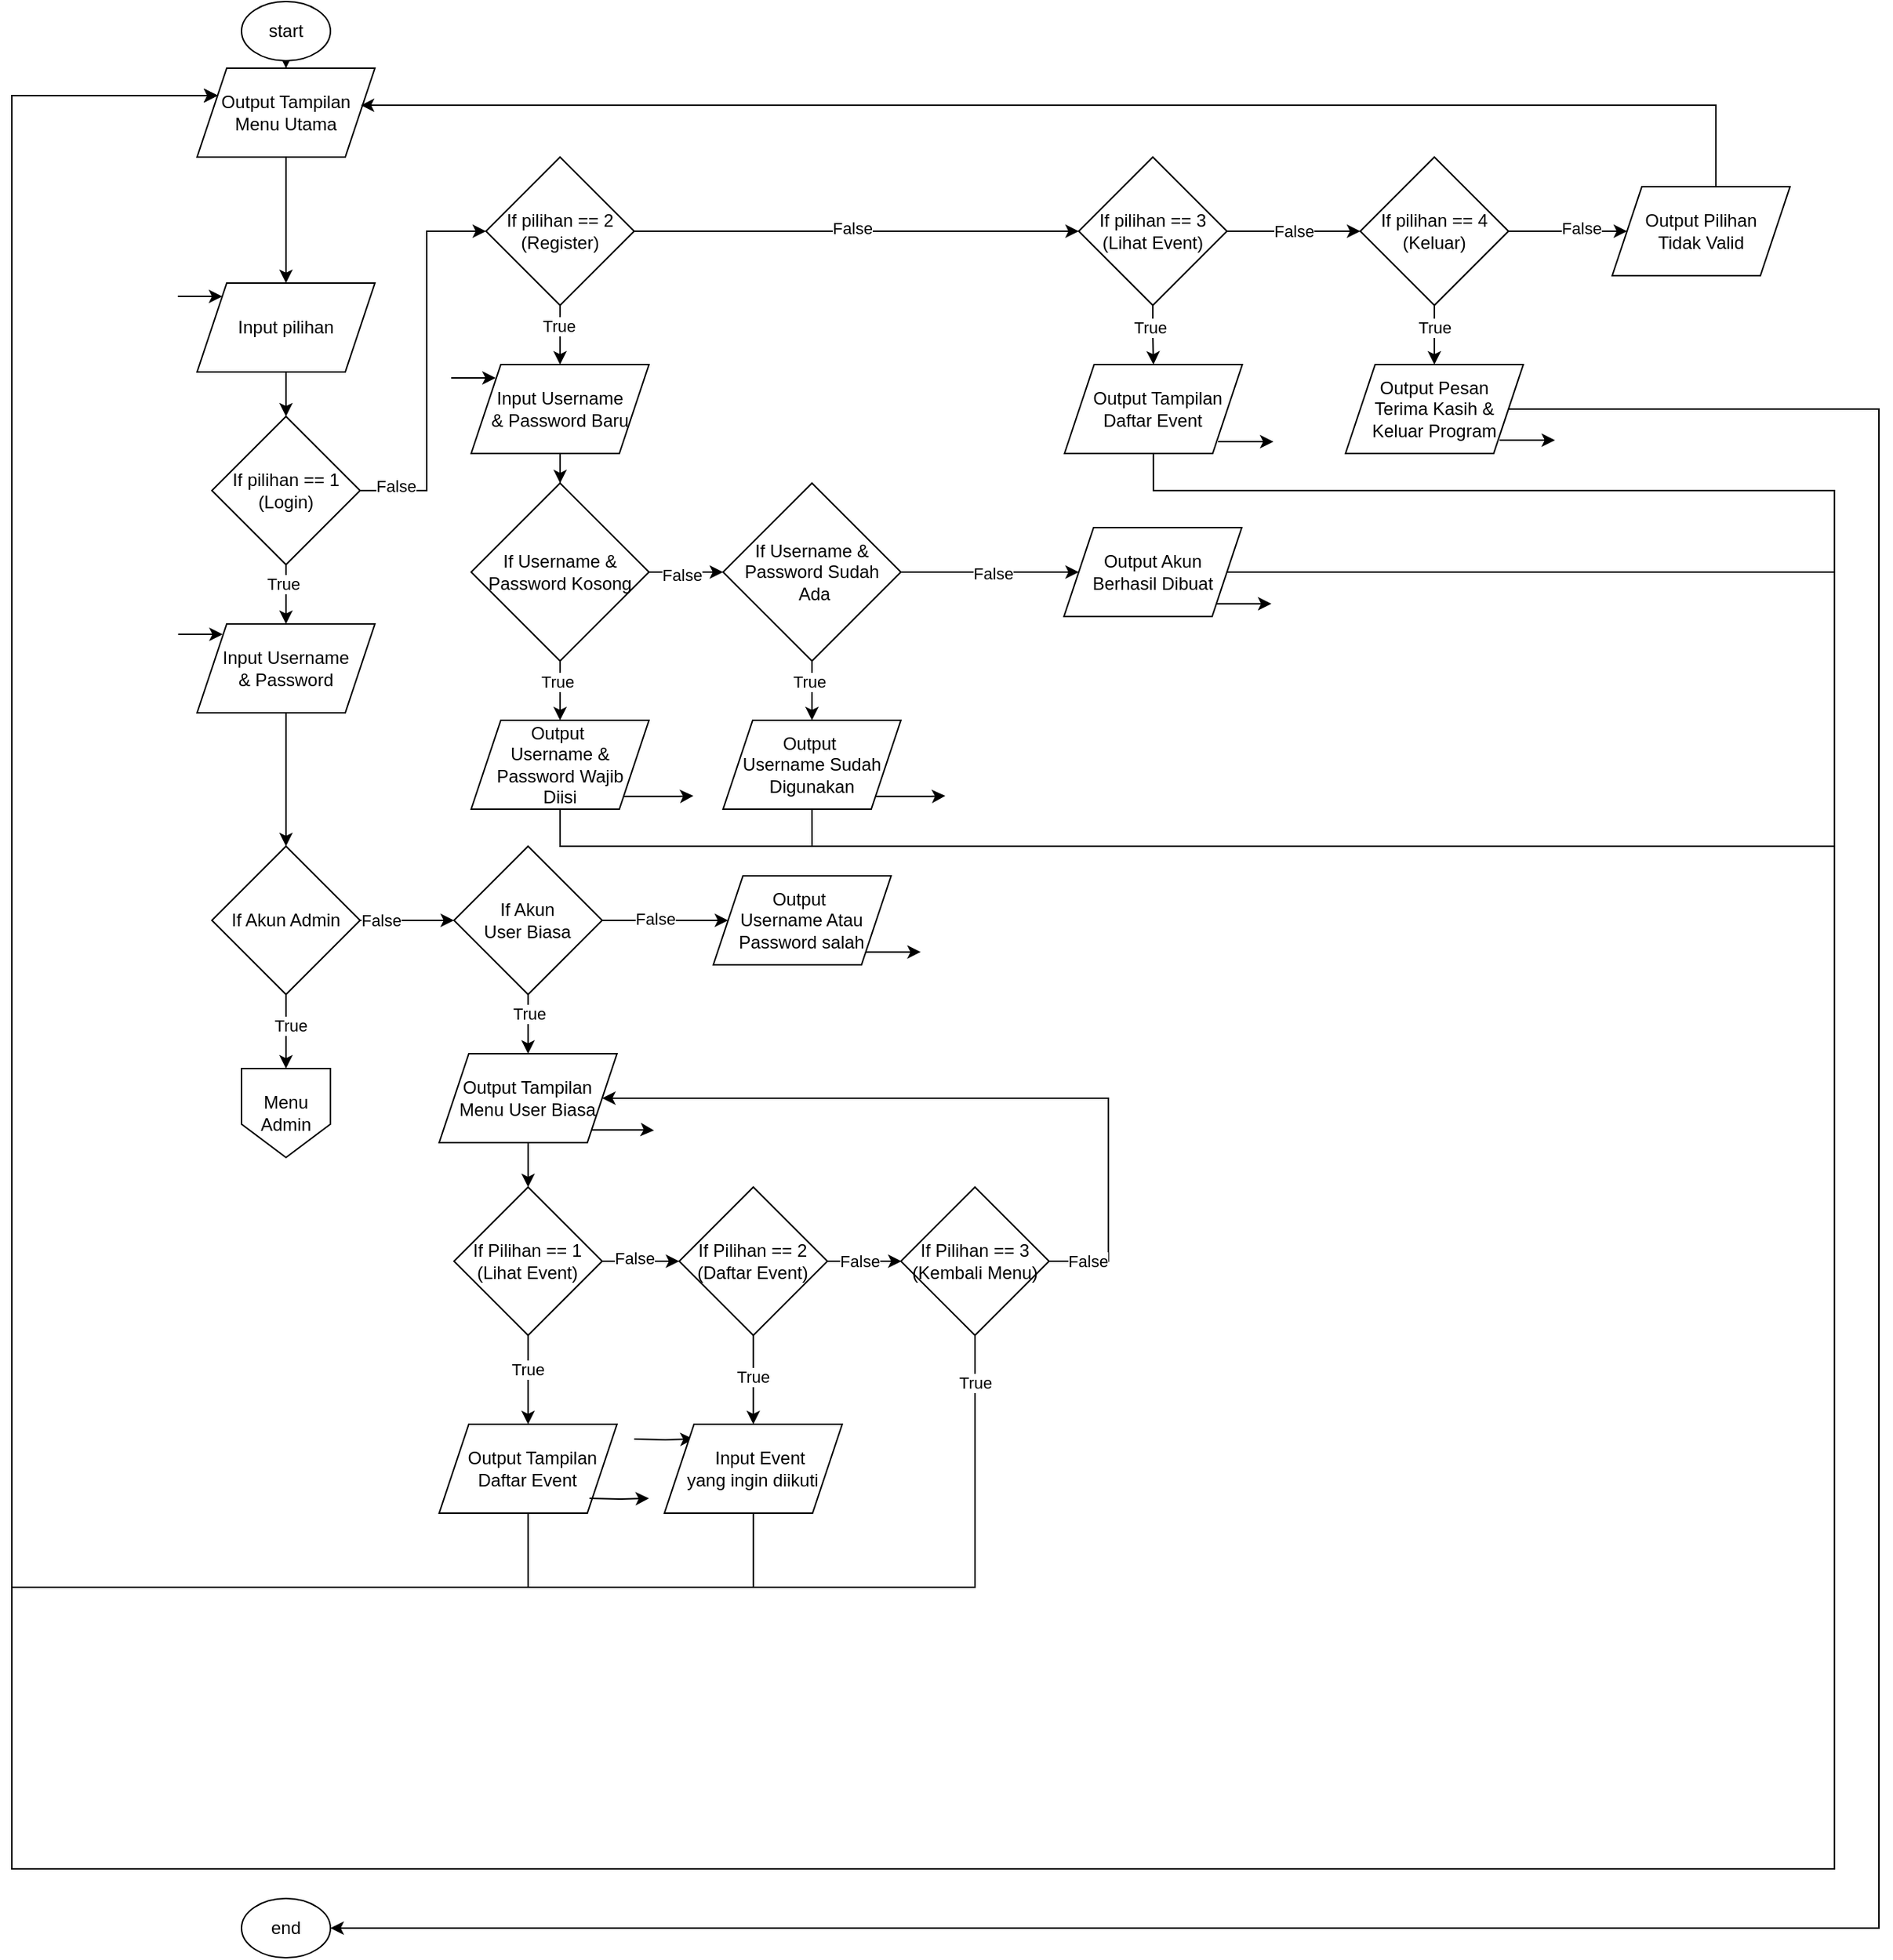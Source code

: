 <mxfile version="28.2.5" pages="2">
  <diagram name="Menu Utama &amp; User Biasa" id="hgNfvr6QDyWRWZUksVWT">
    <mxGraphModel dx="1453" dy="962" grid="1" gridSize="10" guides="1" tooltips="1" connect="1" arrows="1" fold="1" page="1" pageScale="1" pageWidth="850" pageHeight="1100" background="none" math="0" shadow="0">
      <root>
        <mxCell id="xoxCfO0x_ZQ4_q8p7-6C-0" />
        <mxCell id="xoxCfO0x_ZQ4_q8p7-6C-1" parent="xoxCfO0x_ZQ4_q8p7-6C-0" />
        <mxCell id="xoxCfO0x_ZQ4_q8p7-6C-2" value="" style="edgeStyle=orthogonalEdgeStyle;rounded=0;orthogonalLoop=1;jettySize=auto;html=1;" parent="xoxCfO0x_ZQ4_q8p7-6C-1" source="xoxCfO0x_ZQ4_q8p7-6C-3" target="xoxCfO0x_ZQ4_q8p7-6C-7" edge="1">
          <mxGeometry relative="1" as="geometry" />
        </mxCell>
        <mxCell id="xoxCfO0x_ZQ4_q8p7-6C-3" value="start" style="ellipse;whiteSpace=wrap;html=1;" parent="xoxCfO0x_ZQ4_q8p7-6C-1" vertex="1">
          <mxGeometry x="375" width="60" height="40" as="geometry" />
        </mxCell>
        <mxCell id="xoxCfO0x_ZQ4_q8p7-6C-4" value="end" style="ellipse;whiteSpace=wrap;html=1;" parent="xoxCfO0x_ZQ4_q8p7-6C-1" vertex="1">
          <mxGeometry x="375" y="1280" width="60" height="40" as="geometry" />
        </mxCell>
        <mxCell id="xoxCfO0x_ZQ4_q8p7-6C-5" value="" style="edgeStyle=orthogonalEdgeStyle;rounded=0;orthogonalLoop=1;jettySize=auto;html=1;" parent="xoxCfO0x_ZQ4_q8p7-6C-1" source="xoxCfO0x_ZQ4_q8p7-6C-7" target="xoxCfO0x_ZQ4_q8p7-6C-25" edge="1">
          <mxGeometry relative="1" as="geometry" />
        </mxCell>
        <mxCell id="xoxCfO0x_ZQ4_q8p7-6C-7" value="Output Tampilan&lt;div&gt;Menu Utama&lt;/div&gt;" style="shape=parallelogram;perimeter=parallelogramPerimeter;whiteSpace=wrap;html=1;fixedSize=1;" parent="xoxCfO0x_ZQ4_q8p7-6C-1" vertex="1">
          <mxGeometry x="345" y="45" width="120" height="60" as="geometry" />
        </mxCell>
        <mxCell id="xoxCfO0x_ZQ4_q8p7-6C-8" value="" style="edgeStyle=orthogonalEdgeStyle;rounded=0;orthogonalLoop=1;jettySize=auto;html=1;" parent="xoxCfO0x_ZQ4_q8p7-6C-1" source="xoxCfO0x_ZQ4_q8p7-6C-12" target="xoxCfO0x_ZQ4_q8p7-6C-48" edge="1">
          <mxGeometry relative="1" as="geometry" />
        </mxCell>
        <mxCell id="xoxCfO0x_ZQ4_q8p7-6C-9" value="True" style="edgeLabel;html=1;align=center;verticalAlign=middle;resizable=0;points=[];" parent="xoxCfO0x_ZQ4_q8p7-6C-8" vertex="1" connectable="0">
          <mxGeometry x="-0.343" y="-2" relative="1" as="geometry">
            <mxPoint as="offset" />
          </mxGeometry>
        </mxCell>
        <mxCell id="xoxCfO0x_ZQ4_q8p7-6C-10" value="" style="edgeStyle=orthogonalEdgeStyle;rounded=0;orthogonalLoop=1;jettySize=auto;html=1;" parent="xoxCfO0x_ZQ4_q8p7-6C-1" source="xoxCfO0x_ZQ4_q8p7-6C-12" target="xoxCfO0x_ZQ4_q8p7-6C-17" edge="1">
          <mxGeometry relative="1" as="geometry">
            <Array as="points">
              <mxPoint x="500" y="330" />
              <mxPoint x="500" y="155" />
            </Array>
          </mxGeometry>
        </mxCell>
        <mxCell id="xoxCfO0x_ZQ4_q8p7-6C-11" value="False" style="edgeLabel;html=1;align=center;verticalAlign=middle;resizable=0;points=[];" parent="xoxCfO0x_ZQ4_q8p7-6C-10" vertex="1" connectable="0">
          <mxGeometry x="-0.073" relative="1" as="geometry">
            <mxPoint x="-21" y="72" as="offset" />
          </mxGeometry>
        </mxCell>
        <mxCell id="xoxCfO0x_ZQ4_q8p7-6C-12" value="&lt;div&gt;&lt;span style=&quot;background-color: transparent; color: light-dark(rgb(0, 0, 0), rgb(255, 255, 255));&quot;&gt;If pilihan == 1&lt;/span&gt;&lt;/div&gt;&lt;div&gt;(Login)&lt;/div&gt;" style="rhombus;whiteSpace=wrap;html=1;" parent="xoxCfO0x_ZQ4_q8p7-6C-1" vertex="1">
          <mxGeometry x="355" y="280" width="100" height="100" as="geometry" />
        </mxCell>
        <mxCell id="xoxCfO0x_ZQ4_q8p7-6C-13" value="" style="edgeStyle=orthogonalEdgeStyle;rounded=0;orthogonalLoop=1;jettySize=auto;html=1;" parent="xoxCfO0x_ZQ4_q8p7-6C-1" source="xoxCfO0x_ZQ4_q8p7-6C-17" target="xoxCfO0x_ZQ4_q8p7-6C-22" edge="1">
          <mxGeometry relative="1" as="geometry" />
        </mxCell>
        <mxCell id="xoxCfO0x_ZQ4_q8p7-6C-14" value="False" style="edgeLabel;html=1;align=center;verticalAlign=middle;resizable=0;points=[];" parent="xoxCfO0x_ZQ4_q8p7-6C-13" vertex="1" connectable="0">
          <mxGeometry x="0.008" y="2" relative="1" as="geometry">
            <mxPoint x="-4" as="offset" />
          </mxGeometry>
        </mxCell>
        <mxCell id="xoxCfO0x_ZQ4_q8p7-6C-15" value="" style="edgeStyle=orthogonalEdgeStyle;rounded=0;orthogonalLoop=1;jettySize=auto;html=1;" parent="xoxCfO0x_ZQ4_q8p7-6C-1" source="xoxCfO0x_ZQ4_q8p7-6C-17" target="xoxCfO0x_ZQ4_q8p7-6C-34" edge="1">
          <mxGeometry relative="1" as="geometry" />
        </mxCell>
        <mxCell id="xoxCfO0x_ZQ4_q8p7-6C-16" value="True" style="edgeLabel;html=1;align=center;verticalAlign=middle;resizable=0;points=[];" parent="xoxCfO0x_ZQ4_q8p7-6C-15" vertex="1" connectable="0">
          <mxGeometry x="-0.394" y="2" relative="1" as="geometry">
            <mxPoint x="-3" y="2" as="offset" />
          </mxGeometry>
        </mxCell>
        <mxCell id="xoxCfO0x_ZQ4_q8p7-6C-17" value="&lt;div&gt;&lt;span style=&quot;background-color: transparent; color: light-dark(rgb(0, 0, 0), rgb(255, 255, 255));&quot;&gt;If pilihan == 2&lt;/span&gt;&lt;/div&gt;&lt;div&gt;(Register)&lt;/div&gt;" style="rhombus;whiteSpace=wrap;html=1;" parent="xoxCfO0x_ZQ4_q8p7-6C-1" vertex="1">
          <mxGeometry x="539.96" y="105" width="100" height="100" as="geometry" />
        </mxCell>
        <mxCell id="xoxCfO0x_ZQ4_q8p7-6C-20" value="" style="edgeStyle=orthogonalEdgeStyle;rounded=0;orthogonalLoop=1;jettySize=auto;html=1;" parent="xoxCfO0x_ZQ4_q8p7-6C-1" source="xoxCfO0x_ZQ4_q8p7-6C-22" target="xoxCfO0x_ZQ4_q8p7-6C-31" edge="1">
          <mxGeometry relative="1" as="geometry" />
        </mxCell>
        <mxCell id="xoxCfO0x_ZQ4_q8p7-6C-21" value="True" style="edgeLabel;html=1;align=center;verticalAlign=middle;resizable=0;points=[];" parent="xoxCfO0x_ZQ4_q8p7-6C-20" vertex="1" connectable="0">
          <mxGeometry x="-0.698" y="-3" relative="1" as="geometry">
            <mxPoint x="1" y="9" as="offset" />
          </mxGeometry>
        </mxCell>
        <mxCell id="Xyyz1zmZMTcuCXvjhfWz-2" value="False" style="edgeStyle=orthogonalEdgeStyle;rounded=0;orthogonalLoop=1;jettySize=auto;html=1;" edge="1" parent="xoxCfO0x_ZQ4_q8p7-6C-1" source="xoxCfO0x_ZQ4_q8p7-6C-22" target="Xyyz1zmZMTcuCXvjhfWz-0">
          <mxGeometry relative="1" as="geometry" />
        </mxCell>
        <mxCell id="xoxCfO0x_ZQ4_q8p7-6C-22" value="&lt;div&gt;&lt;span style=&quot;background-color: transparent; color: light-dark(rgb(0, 0, 0), rgb(255, 255, 255));&quot;&gt;If pilihan == 3&lt;/span&gt;&lt;/div&gt;&lt;div&gt;(Lihat Event)&lt;/div&gt;" style="rhombus;whiteSpace=wrap;html=1;" parent="xoxCfO0x_ZQ4_q8p7-6C-1" vertex="1">
          <mxGeometry x="940.0" y="105" width="100" height="100" as="geometry" />
        </mxCell>
        <mxCell id="xoxCfO0x_ZQ4_q8p7-6C-23" value="" style="edgeStyle=orthogonalEdgeStyle;rounded=0;orthogonalLoop=1;jettySize=auto;html=1;" parent="xoxCfO0x_ZQ4_q8p7-6C-1" source="xoxCfO0x_ZQ4_q8p7-6C-25" target="xoxCfO0x_ZQ4_q8p7-6C-12" edge="1">
          <mxGeometry relative="1" as="geometry" />
        </mxCell>
        <mxCell id="xoxCfO0x_ZQ4_q8p7-6C-24" style="edgeStyle=orthogonalEdgeStyle;rounded=0;orthogonalLoop=1;jettySize=auto;html=1;" parent="xoxCfO0x_ZQ4_q8p7-6C-1" edge="1">
          <mxGeometry relative="1" as="geometry">
            <mxPoint x="362" y="198.778" as="targetPoint" />
            <mxPoint x="332" y="199" as="sourcePoint" />
          </mxGeometry>
        </mxCell>
        <mxCell id="xoxCfO0x_ZQ4_q8p7-6C-25" value="Input pilihan" style="shape=parallelogram;perimeter=parallelogramPerimeter;whiteSpace=wrap;html=1;fixedSize=1;" parent="xoxCfO0x_ZQ4_q8p7-6C-1" vertex="1">
          <mxGeometry x="345" y="190" width="120" height="60" as="geometry" />
        </mxCell>
        <mxCell id="xoxCfO0x_ZQ4_q8p7-6C-27" style="edgeStyle=orthogonalEdgeStyle;rounded=0;orthogonalLoop=1;jettySize=auto;html=1;entryX=0.921;entryY=0.417;entryDx=0;entryDy=0;entryPerimeter=0;" parent="xoxCfO0x_ZQ4_q8p7-6C-1" source="xoxCfO0x_ZQ4_q8p7-6C-28" target="xoxCfO0x_ZQ4_q8p7-6C-7" edge="1">
          <mxGeometry relative="1" as="geometry">
            <Array as="points">
              <mxPoint x="1370" y="70" />
            </Array>
          </mxGeometry>
        </mxCell>
        <mxCell id="xoxCfO0x_ZQ4_q8p7-6C-28" value="Output Pilihan&lt;div&gt;Tidak Valid&lt;/div&gt;" style="shape=parallelogram;perimeter=parallelogramPerimeter;whiteSpace=wrap;html=1;fixedSize=1;" parent="xoxCfO0x_ZQ4_q8p7-6C-1" vertex="1">
          <mxGeometry x="1300.0" y="125" width="120" height="60" as="geometry" />
        </mxCell>
        <mxCell id="pFRPXXdesja61kGtYfZB-3" style="edgeStyle=orthogonalEdgeStyle;rounded=0;orthogonalLoop=1;jettySize=auto;html=1;exitX=0.5;exitY=1;exitDx=0;exitDy=0;entryX=0;entryY=0.25;entryDx=0;entryDy=0;" edge="1" parent="xoxCfO0x_ZQ4_q8p7-6C-1" source="xoxCfO0x_ZQ4_q8p7-6C-31" target="xoxCfO0x_ZQ4_q8p7-6C-7">
          <mxGeometry relative="1" as="geometry">
            <Array as="points">
              <mxPoint x="990" y="330" />
              <mxPoint x="1450" y="330" />
              <mxPoint x="1450" y="1260" />
              <mxPoint x="220" y="1260" />
              <mxPoint x="220" y="64" />
            </Array>
          </mxGeometry>
        </mxCell>
        <mxCell id="xoxCfO0x_ZQ4_q8p7-6C-31" value="&amp;nbsp; &amp;nbsp;Output Tampilan&amp;nbsp;&lt;div&gt;Daftar Event&lt;/div&gt;" style="shape=parallelogram;perimeter=parallelogramPerimeter;whiteSpace=wrap;html=1;fixedSize=1;" parent="xoxCfO0x_ZQ4_q8p7-6C-1" vertex="1">
          <mxGeometry x="930.37" y="245" width="120" height="60" as="geometry" />
        </mxCell>
        <mxCell id="xoxCfO0x_ZQ4_q8p7-6C-32" style="edgeStyle=orthogonalEdgeStyle;rounded=0;orthogonalLoop=1;jettySize=auto;html=1;" parent="xoxCfO0x_ZQ4_q8p7-6C-1" edge="1">
          <mxGeometry relative="1" as="geometry">
            <mxPoint x="546.46" y="253.778" as="targetPoint" />
            <mxPoint x="516.46" y="254" as="sourcePoint" />
          </mxGeometry>
        </mxCell>
        <mxCell id="xoxCfO0x_ZQ4_q8p7-6C-33" value="" style="edgeStyle=orthogonalEdgeStyle;rounded=0;orthogonalLoop=1;jettySize=auto;html=1;" parent="xoxCfO0x_ZQ4_q8p7-6C-1" source="xoxCfO0x_ZQ4_q8p7-6C-34" target="xoxCfO0x_ZQ4_q8p7-6C-82" edge="1">
          <mxGeometry relative="1" as="geometry" />
        </mxCell>
        <mxCell id="xoxCfO0x_ZQ4_q8p7-6C-34" value="Input Username&lt;div&gt;&amp;amp; Password Baru&lt;/div&gt;" style="shape=parallelogram;perimeter=parallelogramPerimeter;whiteSpace=wrap;html=1;fixedSize=1;" parent="xoxCfO0x_ZQ4_q8p7-6C-1" vertex="1">
          <mxGeometry x="529.96" y="245" width="120" height="60" as="geometry" />
        </mxCell>
        <mxCell id="xoxCfO0x_ZQ4_q8p7-6C-35" value="" style="edgeStyle=orthogonalEdgeStyle;rounded=0;orthogonalLoop=1;jettySize=auto;html=1;" parent="xoxCfO0x_ZQ4_q8p7-6C-1" source="xoxCfO0x_ZQ4_q8p7-6C-39" target="xoxCfO0x_ZQ4_q8p7-6C-42" edge="1">
          <mxGeometry relative="1" as="geometry" />
        </mxCell>
        <mxCell id="xoxCfO0x_ZQ4_q8p7-6C-36" value="True" style="edgeLabel;html=1;align=center;verticalAlign=middle;resizable=0;points=[];" parent="xoxCfO0x_ZQ4_q8p7-6C-35" vertex="1" connectable="0">
          <mxGeometry x="-0.312" y="-2" relative="1" as="geometry">
            <mxPoint as="offset" />
          </mxGeometry>
        </mxCell>
        <mxCell id="xoxCfO0x_ZQ4_q8p7-6C-37" value="" style="edgeStyle=orthogonalEdgeStyle;rounded=0;orthogonalLoop=1;jettySize=auto;html=1;" parent="xoxCfO0x_ZQ4_q8p7-6C-1" source="xoxCfO0x_ZQ4_q8p7-6C-39" target="xoxCfO0x_ZQ4_q8p7-6C-45" edge="1">
          <mxGeometry relative="1" as="geometry" />
        </mxCell>
        <mxCell id="xoxCfO0x_ZQ4_q8p7-6C-38" value="False" style="edgeLabel;html=1;align=center;verticalAlign=middle;resizable=0;points=[];" parent="xoxCfO0x_ZQ4_q8p7-6C-37" vertex="1" connectable="0">
          <mxGeometry x="0.15" y="-1" relative="1" as="geometry">
            <mxPoint x="-7" as="offset" />
          </mxGeometry>
        </mxCell>
        <mxCell id="xoxCfO0x_ZQ4_q8p7-6C-39" value="If Username &amp;amp;&lt;div&gt;Password Sudah&lt;/div&gt;&lt;div&gt;&amp;nbsp;Ada&lt;/div&gt;" style="rhombus;whiteSpace=wrap;html=1;" parent="xoxCfO0x_ZQ4_q8p7-6C-1" vertex="1">
          <mxGeometry x="699.96" y="325" width="120" height="120" as="geometry" />
        </mxCell>
        <mxCell id="xoxCfO0x_ZQ4_q8p7-6C-40" style="edgeStyle=orthogonalEdgeStyle;rounded=0;orthogonalLoop=1;jettySize=auto;html=1;exitX=1;exitY=1;exitDx=0;exitDy=0;" parent="xoxCfO0x_ZQ4_q8p7-6C-1" source="xoxCfO0x_ZQ4_q8p7-6C-42" edge="1">
          <mxGeometry relative="1" as="geometry">
            <mxPoint x="849.96" y="536" as="targetPoint" />
          </mxGeometry>
        </mxCell>
        <mxCell id="4gpclT1XQpPpyx8Y4bg1-0" style="edgeStyle=orthogonalEdgeStyle;rounded=0;orthogonalLoop=1;jettySize=auto;html=1;exitX=0.5;exitY=1;exitDx=0;exitDy=0;entryX=0;entryY=0.25;entryDx=0;entryDy=0;" edge="1" parent="xoxCfO0x_ZQ4_q8p7-6C-1" source="xoxCfO0x_ZQ4_q8p7-6C-42" target="xoxCfO0x_ZQ4_q8p7-6C-7">
          <mxGeometry relative="1" as="geometry">
            <mxPoint x="1100" y="380" as="targetPoint" />
            <Array as="points">
              <mxPoint x="760" y="570" />
              <mxPoint x="1450" y="570" />
              <mxPoint x="1450" y="1260" />
              <mxPoint x="220" y="1260" />
              <mxPoint x="220" y="64" />
            </Array>
          </mxGeometry>
        </mxCell>
        <mxCell id="xoxCfO0x_ZQ4_q8p7-6C-42" value="Output&amp;nbsp;&lt;div&gt;&lt;span style=&quot;background-color: transparent; color: light-dark(rgb(0, 0, 0), rgb(255, 255, 255));&quot;&gt;Username Sudah&lt;/span&gt;&lt;div&gt;Digunakan&lt;/div&gt;&lt;/div&gt;" style="shape=parallelogram;perimeter=parallelogramPerimeter;whiteSpace=wrap;html=1;fixedSize=1;" parent="xoxCfO0x_ZQ4_q8p7-6C-1" vertex="1">
          <mxGeometry x="699.96" y="484.999" width="120" height="60" as="geometry" />
        </mxCell>
        <mxCell id="xoxCfO0x_ZQ4_q8p7-6C-43" style="edgeStyle=orthogonalEdgeStyle;rounded=0;orthogonalLoop=1;jettySize=auto;html=1;exitX=1;exitY=1;exitDx=0;exitDy=0;" parent="xoxCfO0x_ZQ4_q8p7-6C-1" source="xoxCfO0x_ZQ4_q8p7-6C-45" edge="1">
          <mxGeometry relative="1" as="geometry">
            <mxPoint x="999.96" y="406" as="targetPoint" />
          </mxGeometry>
        </mxCell>
        <mxCell id="zzvHTyrO_NgbMyNt_N_X-6" style="edgeStyle=orthogonalEdgeStyle;rounded=0;orthogonalLoop=1;jettySize=auto;html=1;exitX=1;exitY=0.5;exitDx=0;exitDy=0;entryX=0;entryY=0.25;entryDx=0;entryDy=0;" edge="1" parent="xoxCfO0x_ZQ4_q8p7-6C-1" source="xoxCfO0x_ZQ4_q8p7-6C-45" target="xoxCfO0x_ZQ4_q8p7-6C-7">
          <mxGeometry relative="1" as="geometry">
            <mxPoint x="247.333" y="1050" as="targetPoint" />
            <Array as="points">
              <mxPoint x="1450" y="385" />
              <mxPoint x="1450" y="1260" />
              <mxPoint x="220" y="1260" />
              <mxPoint x="220" y="64" />
            </Array>
          </mxGeometry>
        </mxCell>
        <mxCell id="MhJxfwGraKWS8cRXwtq--1" style="edgeStyle=orthogonalEdgeStyle;rounded=0;orthogonalLoop=1;jettySize=auto;html=1;exitX=1;exitY=1;exitDx=0;exitDy=0;" edge="1" parent="xoxCfO0x_ZQ4_q8p7-6C-1" source="xoxCfO0x_ZQ4_q8p7-6C-45">
          <mxGeometry relative="1" as="geometry">
            <mxPoint x="1070" y="407" as="targetPoint" />
          </mxGeometry>
        </mxCell>
        <mxCell id="xoxCfO0x_ZQ4_q8p7-6C-45" value="Output Akun&lt;div&gt;Berhasil Dibuat&lt;/div&gt;" style="shape=parallelogram;perimeter=parallelogramPerimeter;whiteSpace=wrap;html=1;fixedSize=1;" parent="xoxCfO0x_ZQ4_q8p7-6C-1" vertex="1">
          <mxGeometry x="930" y="354.999" width="120" height="60" as="geometry" />
        </mxCell>
        <mxCell id="xoxCfO0x_ZQ4_q8p7-6C-46" style="edgeStyle=orthogonalEdgeStyle;rounded=0;orthogonalLoop=1;jettySize=auto;html=1;" parent="xoxCfO0x_ZQ4_q8p7-6C-1" edge="1">
          <mxGeometry relative="1" as="geometry">
            <mxPoint x="362.25" y="426.778" as="targetPoint" />
            <mxPoint x="332.25" y="427" as="sourcePoint" />
          </mxGeometry>
        </mxCell>
        <mxCell id="xoxCfO0x_ZQ4_q8p7-6C-47" value="" style="edgeStyle=orthogonalEdgeStyle;rounded=0;orthogonalLoop=1;jettySize=auto;html=1;" parent="xoxCfO0x_ZQ4_q8p7-6C-1" source="xoxCfO0x_ZQ4_q8p7-6C-48" target="xoxCfO0x_ZQ4_q8p7-6C-53" edge="1">
          <mxGeometry relative="1" as="geometry" />
        </mxCell>
        <mxCell id="xoxCfO0x_ZQ4_q8p7-6C-48" value="Input Username&lt;div&gt;&amp;amp; Password&lt;/div&gt;" style="shape=parallelogram;perimeter=parallelogramPerimeter;whiteSpace=wrap;html=1;fixedSize=1;" parent="xoxCfO0x_ZQ4_q8p7-6C-1" vertex="1">
          <mxGeometry x="345" y="420" width="120" height="60" as="geometry" />
        </mxCell>
        <mxCell id="xoxCfO0x_ZQ4_q8p7-6C-51" style="edgeStyle=orthogonalEdgeStyle;rounded=0;orthogonalLoop=1;jettySize=auto;html=1;entryX=0;entryY=0.5;entryDx=0;entryDy=0;" parent="xoxCfO0x_ZQ4_q8p7-6C-1" source="xoxCfO0x_ZQ4_q8p7-6C-53" target="xoxCfO0x_ZQ4_q8p7-6C-58" edge="1">
          <mxGeometry relative="1" as="geometry">
            <mxPoint x="1680" y="590" as="targetPoint" />
          </mxGeometry>
        </mxCell>
        <mxCell id="xoxCfO0x_ZQ4_q8p7-6C-52" value="False" style="edgeLabel;html=1;align=center;verticalAlign=middle;resizable=0;points=[];" parent="xoxCfO0x_ZQ4_q8p7-6C-51" vertex="1" connectable="0">
          <mxGeometry x="-0.962" relative="1" as="geometry">
            <mxPoint x="13" as="offset" />
          </mxGeometry>
        </mxCell>
        <mxCell id="qxfv4womMg4prEkhpnnU-1" value="" style="edgeStyle=orthogonalEdgeStyle;rounded=0;orthogonalLoop=1;jettySize=auto;html=1;" parent="xoxCfO0x_ZQ4_q8p7-6C-1" source="xoxCfO0x_ZQ4_q8p7-6C-53" target="qxfv4womMg4prEkhpnnU-0" edge="1">
          <mxGeometry relative="1" as="geometry" />
        </mxCell>
        <mxCell id="qxfv4womMg4prEkhpnnU-2" value="True" style="edgeLabel;html=1;align=center;verticalAlign=middle;resizable=0;points=[];" parent="qxfv4womMg4prEkhpnnU-1" vertex="1" connectable="0">
          <mxGeometry x="-0.164" y="3" relative="1" as="geometry">
            <mxPoint as="offset" />
          </mxGeometry>
        </mxCell>
        <mxCell id="xoxCfO0x_ZQ4_q8p7-6C-53" value="If Akun Admin" style="rhombus;whiteSpace=wrap;html=1;" parent="xoxCfO0x_ZQ4_q8p7-6C-1" vertex="1">
          <mxGeometry x="355" y="570" width="100" height="100" as="geometry" />
        </mxCell>
        <mxCell id="xoxCfO0x_ZQ4_q8p7-6C-54" value="" style="edgeStyle=orthogonalEdgeStyle;rounded=0;orthogonalLoop=1;jettySize=auto;html=1;" parent="xoxCfO0x_ZQ4_q8p7-6C-1" source="xoxCfO0x_ZQ4_q8p7-6C-58" target="xoxCfO0x_ZQ4_q8p7-6C-61" edge="1">
          <mxGeometry relative="1" as="geometry" />
        </mxCell>
        <mxCell id="xoxCfO0x_ZQ4_q8p7-6C-55" value="False" style="edgeLabel;html=1;align=center;verticalAlign=middle;resizable=0;points=[];" parent="xoxCfO0x_ZQ4_q8p7-6C-54" vertex="1" connectable="0">
          <mxGeometry x="-0.179" y="1" relative="1" as="geometry">
            <mxPoint as="offset" />
          </mxGeometry>
        </mxCell>
        <mxCell id="xoxCfO0x_ZQ4_q8p7-6C-56" value="" style="edgeStyle=orthogonalEdgeStyle;rounded=0;orthogonalLoop=1;jettySize=auto;html=1;" parent="xoxCfO0x_ZQ4_q8p7-6C-1" source="xoxCfO0x_ZQ4_q8p7-6C-58" target="xoxCfO0x_ZQ4_q8p7-6C-64" edge="1">
          <mxGeometry relative="1" as="geometry" />
        </mxCell>
        <mxCell id="xoxCfO0x_ZQ4_q8p7-6C-57" value="True" style="edgeLabel;html=1;align=center;verticalAlign=middle;resizable=0;points=[];" parent="xoxCfO0x_ZQ4_q8p7-6C-56" vertex="1" connectable="0">
          <mxGeometry x="-0.364" relative="1" as="geometry">
            <mxPoint as="offset" />
          </mxGeometry>
        </mxCell>
        <mxCell id="xoxCfO0x_ZQ4_q8p7-6C-58" value="If Akun&lt;div&gt;User Biasa&lt;/div&gt;" style="rhombus;whiteSpace=wrap;html=1;" parent="xoxCfO0x_ZQ4_q8p7-6C-1" vertex="1">
          <mxGeometry x="518.37" y="570" width="100" height="100" as="geometry" />
        </mxCell>
        <mxCell id="xoxCfO0x_ZQ4_q8p7-6C-59" style="edgeStyle=orthogonalEdgeStyle;rounded=0;orthogonalLoop=1;jettySize=auto;html=1;exitX=1;exitY=1;exitDx=0;exitDy=0;" parent="xoxCfO0x_ZQ4_q8p7-6C-1" source="xoxCfO0x_ZQ4_q8p7-6C-61" edge="1">
          <mxGeometry relative="1" as="geometry">
            <mxPoint x="833.37" y="641.365" as="targetPoint" />
          </mxGeometry>
        </mxCell>
        <mxCell id="xoxCfO0x_ZQ4_q8p7-6C-61" value="Output&amp;nbsp;&lt;div&gt;&lt;span style=&quot;background-color: transparent; color: light-dark(rgb(0, 0, 0), rgb(255, 255, 255));&quot;&gt;Username Atau&lt;/span&gt;&lt;/div&gt;&lt;div&gt;&lt;span style=&quot;background-color: transparent; color: light-dark(rgb(0, 0, 0), rgb(255, 255, 255));&quot;&gt;Password salah&lt;/span&gt;&lt;/div&gt;" style="shape=parallelogram;perimeter=parallelogramPerimeter;whiteSpace=wrap;html=1;fixedSize=1;" parent="xoxCfO0x_ZQ4_q8p7-6C-1" vertex="1">
          <mxGeometry x="693.37" y="590" width="120" height="60" as="geometry" />
        </mxCell>
        <mxCell id="xoxCfO0x_ZQ4_q8p7-6C-62" style="edgeStyle=orthogonalEdgeStyle;rounded=0;orthogonalLoop=1;jettySize=auto;html=1;exitX=1;exitY=1;exitDx=0;exitDy=0;" parent="xoxCfO0x_ZQ4_q8p7-6C-1" source="xoxCfO0x_ZQ4_q8p7-6C-64" edge="1">
          <mxGeometry relative="1" as="geometry">
            <mxPoint x="653.37" y="761.704" as="targetPoint" />
          </mxGeometry>
        </mxCell>
        <mxCell id="xoxCfO0x_ZQ4_q8p7-6C-63" value="" style="edgeStyle=orthogonalEdgeStyle;rounded=0;orthogonalLoop=1;jettySize=auto;html=1;" parent="xoxCfO0x_ZQ4_q8p7-6C-1" source="xoxCfO0x_ZQ4_q8p7-6C-64" target="xoxCfO0x_ZQ4_q8p7-6C-69" edge="1">
          <mxGeometry relative="1" as="geometry" />
        </mxCell>
        <mxCell id="xoxCfO0x_ZQ4_q8p7-6C-64" value="Output Tampilan&lt;div&gt;Menu User Biasa&lt;/div&gt;" style="shape=parallelogram;perimeter=parallelogramPerimeter;whiteSpace=wrap;html=1;fixedSize=1;" parent="xoxCfO0x_ZQ4_q8p7-6C-1" vertex="1">
          <mxGeometry x="508.37" y="710" width="120" height="60" as="geometry" />
        </mxCell>
        <mxCell id="xoxCfO0x_ZQ4_q8p7-6C-65" value="" style="edgeStyle=orthogonalEdgeStyle;rounded=0;orthogonalLoop=1;jettySize=auto;html=1;" parent="xoxCfO0x_ZQ4_q8p7-6C-1" source="xoxCfO0x_ZQ4_q8p7-6C-69" target="xoxCfO0x_ZQ4_q8p7-6C-74" edge="1">
          <mxGeometry relative="1" as="geometry" />
        </mxCell>
        <mxCell id="xoxCfO0x_ZQ4_q8p7-6C-66" value="False" style="edgeLabel;html=1;align=center;verticalAlign=middle;resizable=0;points=[];" parent="xoxCfO0x_ZQ4_q8p7-6C-65" vertex="1" connectable="0">
          <mxGeometry x="-0.371" y="2" relative="1" as="geometry">
            <mxPoint x="5" as="offset" />
          </mxGeometry>
        </mxCell>
        <mxCell id="xoxCfO0x_ZQ4_q8p7-6C-67" value="" style="edgeStyle=orthogonalEdgeStyle;rounded=0;orthogonalLoop=1;jettySize=auto;html=1;entryX=0.5;entryY=0;entryDx=0;entryDy=0;" parent="xoxCfO0x_ZQ4_q8p7-6C-1" source="xoxCfO0x_ZQ4_q8p7-6C-69" target="pFRPXXdesja61kGtYfZB-6" edge="1">
          <mxGeometry relative="1" as="geometry">
            <mxPoint x="568.37" y="964" as="targetPoint" />
          </mxGeometry>
        </mxCell>
        <mxCell id="xoxCfO0x_ZQ4_q8p7-6C-68" value="True" style="edgeLabel;html=1;align=center;verticalAlign=middle;resizable=0;points=[];" parent="xoxCfO0x_ZQ4_q8p7-6C-67" vertex="1" connectable="0">
          <mxGeometry x="-0.25" y="-1" relative="1" as="geometry">
            <mxPoint as="offset" />
          </mxGeometry>
        </mxCell>
        <mxCell id="xoxCfO0x_ZQ4_q8p7-6C-69" value="If Pilihan == 1&lt;div&gt;(Lihat Event)&lt;/div&gt;" style="rhombus;whiteSpace=wrap;html=1;" parent="xoxCfO0x_ZQ4_q8p7-6C-1" vertex="1">
          <mxGeometry x="518.37" y="800" width="100" height="100" as="geometry" />
        </mxCell>
        <mxCell id="xoxCfO0x_ZQ4_q8p7-6C-70" value="" style="edgeStyle=orthogonalEdgeStyle;rounded=0;orthogonalLoop=1;jettySize=auto;html=1;" parent="xoxCfO0x_ZQ4_q8p7-6C-1" source="xoxCfO0x_ZQ4_q8p7-6C-74" edge="1">
          <mxGeometry relative="1" as="geometry">
            <mxPoint x="820.37" y="850" as="targetPoint" />
          </mxGeometry>
        </mxCell>
        <mxCell id="xoxCfO0x_ZQ4_q8p7-6C-71" value="False" style="edgeLabel;html=1;align=center;verticalAlign=middle;resizable=0;points=[];" parent="xoxCfO0x_ZQ4_q8p7-6C-70" vertex="1" connectable="0">
          <mxGeometry x="0.133" y="1" relative="1" as="geometry">
            <mxPoint x="-7" as="offset" />
          </mxGeometry>
        </mxCell>
        <mxCell id="xoxCfO0x_ZQ4_q8p7-6C-72" value="" style="edgeStyle=orthogonalEdgeStyle;rounded=0;orthogonalLoop=1;jettySize=auto;html=1;entryX=0.5;entryY=0;entryDx=0;entryDy=0;" parent="xoxCfO0x_ZQ4_q8p7-6C-1" source="xoxCfO0x_ZQ4_q8p7-6C-74" target="pFRPXXdesja61kGtYfZB-9" edge="1">
          <mxGeometry relative="1" as="geometry">
            <mxPoint x="720.37" y="940" as="targetPoint" />
          </mxGeometry>
        </mxCell>
        <mxCell id="xoxCfO0x_ZQ4_q8p7-6C-73" value="True" style="edgeLabel;html=1;align=center;verticalAlign=middle;resizable=0;points=[];" parent="xoxCfO0x_ZQ4_q8p7-6C-72" vertex="1" connectable="0">
          <mxGeometry x="-0.07" y="-1" relative="1" as="geometry">
            <mxPoint as="offset" />
          </mxGeometry>
        </mxCell>
        <mxCell id="xoxCfO0x_ZQ4_q8p7-6C-74" value="If Pilihan == 2&lt;div&gt;(Daftar Event)&lt;/div&gt;" style="rhombus;whiteSpace=wrap;html=1;" parent="xoxCfO0x_ZQ4_q8p7-6C-1" vertex="1">
          <mxGeometry x="670.37" y="800" width="100" height="100" as="geometry" />
        </mxCell>
        <mxCell id="xoxCfO0x_ZQ4_q8p7-6C-78" value="" style="edgeStyle=orthogonalEdgeStyle;rounded=0;orthogonalLoop=1;jettySize=auto;html=1;" parent="xoxCfO0x_ZQ4_q8p7-6C-1" source="xoxCfO0x_ZQ4_q8p7-6C-82" edge="1">
          <mxGeometry relative="1" as="geometry">
            <mxPoint x="589.96" y="485" as="targetPoint" />
          </mxGeometry>
        </mxCell>
        <mxCell id="xoxCfO0x_ZQ4_q8p7-6C-79" value="True" style="edgeLabel;html=1;align=center;verticalAlign=middle;resizable=0;points=[];" parent="xoxCfO0x_ZQ4_q8p7-6C-78" vertex="1" connectable="0">
          <mxGeometry x="-0.312" y="-2" relative="1" as="geometry">
            <mxPoint as="offset" />
          </mxGeometry>
        </mxCell>
        <mxCell id="xoxCfO0x_ZQ4_q8p7-6C-80" value="" style="edgeStyle=orthogonalEdgeStyle;rounded=0;orthogonalLoop=1;jettySize=auto;html=1;" parent="xoxCfO0x_ZQ4_q8p7-6C-1" source="xoxCfO0x_ZQ4_q8p7-6C-82" edge="1">
          <mxGeometry relative="1" as="geometry">
            <mxPoint x="699.96" y="385" as="targetPoint" />
          </mxGeometry>
        </mxCell>
        <mxCell id="xoxCfO0x_ZQ4_q8p7-6C-81" value="False" style="edgeLabel;html=1;align=center;verticalAlign=middle;resizable=0;points=[];" parent="xoxCfO0x_ZQ4_q8p7-6C-80" vertex="1" connectable="0">
          <mxGeometry x="0.15" y="-1" relative="1" as="geometry">
            <mxPoint x="-7" as="offset" />
          </mxGeometry>
        </mxCell>
        <mxCell id="xoxCfO0x_ZQ4_q8p7-6C-82" value="If Username &amp;amp;&lt;div&gt;Password Kosong&lt;/div&gt;" style="rhombus;whiteSpace=wrap;html=1;" parent="xoxCfO0x_ZQ4_q8p7-6C-1" vertex="1">
          <mxGeometry x="529.96" y="325" width="120" height="120" as="geometry" />
        </mxCell>
        <mxCell id="xoxCfO0x_ZQ4_q8p7-6C-83" style="edgeStyle=orthogonalEdgeStyle;rounded=0;orthogonalLoop=1;jettySize=auto;html=1;exitX=1;exitY=1;exitDx=0;exitDy=0;" parent="xoxCfO0x_ZQ4_q8p7-6C-1" source="xoxCfO0x_ZQ4_q8p7-6C-85" edge="1">
          <mxGeometry relative="1" as="geometry">
            <mxPoint x="679.96" y="536.001" as="targetPoint" />
          </mxGeometry>
        </mxCell>
        <mxCell id="R06Up2OJ0IfYhRuj0nO9-0" style="edgeStyle=orthogonalEdgeStyle;rounded=0;orthogonalLoop=1;jettySize=auto;html=1;exitX=0.5;exitY=1;exitDx=0;exitDy=0;entryX=0;entryY=0.25;entryDx=0;entryDy=0;" edge="1" parent="xoxCfO0x_ZQ4_q8p7-6C-1" source="xoxCfO0x_ZQ4_q8p7-6C-85" target="xoxCfO0x_ZQ4_q8p7-6C-7">
          <mxGeometry relative="1" as="geometry">
            <mxPoint x="1100" y="390" as="targetPoint" />
            <Array as="points">
              <mxPoint x="590" y="570" />
              <mxPoint x="1450" y="570" />
              <mxPoint x="1450" y="1260" />
              <mxPoint x="220" y="1260" />
              <mxPoint x="220" y="64" />
            </Array>
          </mxGeometry>
        </mxCell>
        <mxCell id="xoxCfO0x_ZQ4_q8p7-6C-85" value="Output&amp;nbsp;&lt;div&gt;&lt;span style=&quot;background-color: transparent; color: light-dark(rgb(0, 0, 0), rgb(255, 255, 255));&quot;&gt;Username &amp;amp;&lt;/span&gt;&lt;/div&gt;&lt;div&gt;&lt;span style=&quot;background-color: transparent; color: light-dark(rgb(0, 0, 0), rgb(255, 255, 255));&quot;&gt;Password Wajib&lt;/span&gt;&lt;/div&gt;&lt;div&gt;&lt;span style=&quot;background-color: transparent; color: light-dark(rgb(0, 0, 0), rgb(255, 255, 255));&quot;&gt;Diisi&lt;/span&gt;&lt;/div&gt;" style="shape=parallelogram;perimeter=parallelogramPerimeter;whiteSpace=wrap;html=1;fixedSize=1;" parent="xoxCfO0x_ZQ4_q8p7-6C-1" vertex="1">
          <mxGeometry x="529.96" y="485" width="120" height="60" as="geometry" />
        </mxCell>
        <mxCell id="xoxCfO0x_ZQ4_q8p7-6C-96" style="edgeStyle=orthogonalEdgeStyle;rounded=0;orthogonalLoop=1;jettySize=auto;html=1;exitX=1;exitY=1;exitDx=0;exitDy=0;" parent="xoxCfO0x_ZQ4_q8p7-6C-1" edge="1">
          <mxGeometry relative="1" as="geometry">
            <mxPoint x="680.1" y="970.001" as="targetPoint" />
            <mxPoint x="639.957" y="969.999" as="sourcePoint" />
          </mxGeometry>
        </mxCell>
        <mxCell id="qxfv4womMg4prEkhpnnU-0" value="Menu Admin" style="shape=offPageConnector;whiteSpace=wrap;html=1;" parent="xoxCfO0x_ZQ4_q8p7-6C-1" vertex="1">
          <mxGeometry x="375" y="720" width="60" height="60" as="geometry" />
        </mxCell>
        <mxCell id="Xyyz1zmZMTcuCXvjhfWz-3" value="" style="edgeStyle=orthogonalEdgeStyle;rounded=0;orthogonalLoop=1;jettySize=auto;html=1;" edge="1" parent="xoxCfO0x_ZQ4_q8p7-6C-1" source="Xyyz1zmZMTcuCXvjhfWz-0" target="xoxCfO0x_ZQ4_q8p7-6C-28">
          <mxGeometry relative="1" as="geometry" />
        </mxCell>
        <mxCell id="Xyyz1zmZMTcuCXvjhfWz-4" value="False" style="edgeLabel;html=1;align=center;verticalAlign=middle;resizable=0;points=[];" vertex="1" connectable="0" parent="Xyyz1zmZMTcuCXvjhfWz-3">
          <mxGeometry x="0.218" y="2" relative="1" as="geometry">
            <mxPoint as="offset" />
          </mxGeometry>
        </mxCell>
        <mxCell id="dJ-ju56JuRfTfduE2x7x-0" value="" style="edgeStyle=orthogonalEdgeStyle;rounded=0;orthogonalLoop=1;jettySize=auto;html=1;" edge="1" parent="xoxCfO0x_ZQ4_q8p7-6C-1" source="Xyyz1zmZMTcuCXvjhfWz-0" target="Xyyz1zmZMTcuCXvjhfWz-1">
          <mxGeometry relative="1" as="geometry" />
        </mxCell>
        <mxCell id="dJ-ju56JuRfTfduE2x7x-1" value="True" style="edgeLabel;html=1;align=center;verticalAlign=middle;resizable=0;points=[];" vertex="1" connectable="0" parent="dJ-ju56JuRfTfduE2x7x-0">
          <mxGeometry x="-0.244" relative="1" as="geometry">
            <mxPoint as="offset" />
          </mxGeometry>
        </mxCell>
        <mxCell id="Xyyz1zmZMTcuCXvjhfWz-0" value="&lt;div&gt;&lt;span style=&quot;background-color: transparent; color: light-dark(rgb(0, 0, 0), rgb(255, 255, 255));&quot;&gt;If pilihan == 4&lt;/span&gt;&lt;/div&gt;&lt;div&gt;(Keluar)&lt;/div&gt;" style="rhombus;whiteSpace=wrap;html=1;" vertex="1" parent="xoxCfO0x_ZQ4_q8p7-6C-1">
          <mxGeometry x="1130" y="105" width="100" height="100" as="geometry" />
        </mxCell>
        <mxCell id="zzvHTyrO_NgbMyNt_N_X-4" style="edgeStyle=orthogonalEdgeStyle;rounded=0;orthogonalLoop=1;jettySize=auto;html=1;exitX=1;exitY=0.5;exitDx=0;exitDy=0;entryX=1;entryY=0.5;entryDx=0;entryDy=0;" edge="1" parent="xoxCfO0x_ZQ4_q8p7-6C-1" source="Xyyz1zmZMTcuCXvjhfWz-1" target="xoxCfO0x_ZQ4_q8p7-6C-4">
          <mxGeometry relative="1" as="geometry">
            <Array as="points">
              <mxPoint x="1480" y="275" />
              <mxPoint x="1480" y="1300" />
            </Array>
          </mxGeometry>
        </mxCell>
        <mxCell id="Xyyz1zmZMTcuCXvjhfWz-1" value="Output Pesan&lt;div&gt;&lt;span style=&quot;background-color: transparent; color: light-dark(rgb(0, 0, 0), rgb(255, 255, 255));&quot;&gt;Terima Kasih &amp;amp;&lt;/span&gt;&lt;div&gt;Keluar Program&lt;/div&gt;&lt;/div&gt;" style="shape=parallelogram;perimeter=parallelogramPerimeter;whiteSpace=wrap;html=1;fixedSize=1;" vertex="1" parent="xoxCfO0x_ZQ4_q8p7-6C-1">
          <mxGeometry x="1120" y="245" width="120" height="60" as="geometry" />
        </mxCell>
        <mxCell id="pFRPXXdesja61kGtYfZB-4" style="edgeStyle=orthogonalEdgeStyle;rounded=0;orthogonalLoop=1;jettySize=auto;html=1;exitX=1;exitY=1;exitDx=0;exitDy=0;" edge="1" parent="xoxCfO0x_ZQ4_q8p7-6C-1">
          <mxGeometry relative="1" as="geometry">
            <mxPoint x="1071.37" y="297.365" as="targetPoint" />
            <mxPoint x="1034" y="297" as="sourcePoint" />
          </mxGeometry>
        </mxCell>
        <mxCell id="pFRPXXdesja61kGtYfZB-5" style="edgeStyle=orthogonalEdgeStyle;rounded=0;orthogonalLoop=1;jettySize=auto;html=1;exitX=1;exitY=1;exitDx=0;exitDy=0;" edge="1" parent="xoxCfO0x_ZQ4_q8p7-6C-1">
          <mxGeometry relative="1" as="geometry">
            <mxPoint x="1261.37" y="296.365" as="targetPoint" />
            <mxPoint x="1224" y="296" as="sourcePoint" />
          </mxGeometry>
        </mxCell>
        <mxCell id="pFRPXXdesja61kGtYfZB-7" style="edgeStyle=orthogonalEdgeStyle;rounded=0;orthogonalLoop=1;jettySize=auto;html=1;exitX=0.5;exitY=1;exitDx=0;exitDy=0;entryX=0;entryY=0.25;entryDx=0;entryDy=0;" edge="1" parent="xoxCfO0x_ZQ4_q8p7-6C-1" source="pFRPXXdesja61kGtYfZB-6" target="xoxCfO0x_ZQ4_q8p7-6C-7">
          <mxGeometry relative="1" as="geometry">
            <mxPoint x="560.0" y="1260" as="targetPoint" />
            <Array as="points">
              <mxPoint x="568" y="1070" />
              <mxPoint x="220" y="1070" />
              <mxPoint x="220" y="64" />
            </Array>
          </mxGeometry>
        </mxCell>
        <mxCell id="pFRPXXdesja61kGtYfZB-6" value="&amp;nbsp; &amp;nbsp;Output Tampilan&amp;nbsp;&lt;div&gt;Daftar Event&lt;/div&gt;" style="shape=parallelogram;perimeter=parallelogramPerimeter;whiteSpace=wrap;html=1;fixedSize=1;" vertex="1" parent="xoxCfO0x_ZQ4_q8p7-6C-1">
          <mxGeometry x="508.37" y="960" width="120" height="60" as="geometry" />
        </mxCell>
        <mxCell id="eCgyWPvmdXhHtLelMhpz-1" value="" style="edgeStyle=orthogonalEdgeStyle;rounded=0;orthogonalLoop=1;jettySize=auto;html=1;entryX=0;entryY=0.25;entryDx=0;entryDy=0;" edge="1" parent="xoxCfO0x_ZQ4_q8p7-6C-1" source="pFRPXXdesja61kGtYfZB-8" target="xoxCfO0x_ZQ4_q8p7-6C-7">
          <mxGeometry relative="1" as="geometry">
            <mxPoint x="869.96" y="960" as="targetPoint" />
            <Array as="points">
              <mxPoint x="870" y="1070" />
              <mxPoint x="220" y="1070" />
              <mxPoint x="220" y="64" />
            </Array>
          </mxGeometry>
        </mxCell>
        <mxCell id="BgEgFB7JM1cvDMdshjkG-0" value="True" style="edgeLabel;html=1;align=center;verticalAlign=middle;resizable=0;points=[];" vertex="1" connectable="0" parent="eCgyWPvmdXhHtLelMhpz-1">
          <mxGeometry x="-0.968" relative="1" as="geometry">
            <mxPoint as="offset" />
          </mxGeometry>
        </mxCell>
        <mxCell id="eCgyWPvmdXhHtLelMhpz-5" style="edgeStyle=orthogonalEdgeStyle;rounded=0;orthogonalLoop=1;jettySize=auto;html=1;entryX=1;entryY=0.5;entryDx=0;entryDy=0;" edge="1" parent="xoxCfO0x_ZQ4_q8p7-6C-1" source="pFRPXXdesja61kGtYfZB-8" target="xoxCfO0x_ZQ4_q8p7-6C-64">
          <mxGeometry relative="1" as="geometry">
            <Array as="points">
              <mxPoint x="960" y="850" />
              <mxPoint x="960" y="740" />
            </Array>
          </mxGeometry>
        </mxCell>
        <mxCell id="eCgyWPvmdXhHtLelMhpz-6" value="False" style="edgeLabel;html=1;align=center;verticalAlign=middle;resizable=0;points=[];" vertex="1" connectable="0" parent="eCgyWPvmdXhHtLelMhpz-5">
          <mxGeometry x="-0.897" relative="1" as="geometry">
            <mxPoint as="offset" />
          </mxGeometry>
        </mxCell>
        <mxCell id="pFRPXXdesja61kGtYfZB-8" value="If Pilihan == 3&lt;div&gt;(Kembali &lt;span style=&quot;background-color: transparent; color: light-dark(rgb(0, 0, 0), rgb(255, 255, 255));&quot;&gt;Menu)&lt;/span&gt;&lt;/div&gt;" style="rhombus;whiteSpace=wrap;html=1;" vertex="1" parent="xoxCfO0x_ZQ4_q8p7-6C-1">
          <mxGeometry x="819.96" y="800" width="100" height="100" as="geometry" />
        </mxCell>
        <mxCell id="pFRPXXdesja61kGtYfZB-11" style="edgeStyle=orthogonalEdgeStyle;rounded=0;orthogonalLoop=1;jettySize=auto;html=1;entryX=0;entryY=0.25;entryDx=0;entryDy=0;" edge="1" parent="xoxCfO0x_ZQ4_q8p7-6C-1" source="pFRPXXdesja61kGtYfZB-9" target="xoxCfO0x_ZQ4_q8p7-6C-7">
          <mxGeometry relative="1" as="geometry">
            <Array as="points">
              <mxPoint x="720" y="1070" />
              <mxPoint x="220" y="1070" />
              <mxPoint x="220" y="64" />
            </Array>
          </mxGeometry>
        </mxCell>
        <mxCell id="pFRPXXdesja61kGtYfZB-9" value="&amp;nbsp; &amp;nbsp;Input Event&lt;div&gt;yang ingin diikuti&lt;/div&gt;" style="shape=parallelogram;perimeter=parallelogramPerimeter;whiteSpace=wrap;html=1;fixedSize=1;" vertex="1" parent="xoxCfO0x_ZQ4_q8p7-6C-1">
          <mxGeometry x="660.37" y="960" width="120" height="60" as="geometry" />
        </mxCell>
        <mxCell id="pFRPXXdesja61kGtYfZB-10" style="edgeStyle=orthogonalEdgeStyle;rounded=0;orthogonalLoop=1;jettySize=auto;html=1;exitX=1;exitY=1;exitDx=0;exitDy=0;" edge="1" parent="xoxCfO0x_ZQ4_q8p7-6C-1">
          <mxGeometry relative="1" as="geometry">
            <mxPoint x="649.963" y="1010.003" as="targetPoint" />
            <mxPoint x="609.82" y="1010" as="sourcePoint" />
          </mxGeometry>
        </mxCell>
      </root>
    </mxGraphModel>
  </diagram>
  <diagram name="Menu Admin" id="BR5xipPV8jVJKScLvxTG">
    <mxGraphModel dx="2180" dy="1443" grid="1" gridSize="10" guides="1" tooltips="1" connect="1" arrows="1" fold="1" page="1" pageScale="1" pageWidth="850" pageHeight="1100" background="none" math="0" shadow="0">
      <root>
        <mxCell id="io0IvnrYup7PizXmSNZj-0" />
        <mxCell id="io0IvnrYup7PizXmSNZj-1" parent="io0IvnrYup7PizXmSNZj-0" />
        <mxCell id="io0IvnrYup7PizXmSNZj-88" style="edgeStyle=orthogonalEdgeStyle;rounded=0;orthogonalLoop=1;jettySize=auto;html=1;exitX=1;exitY=1;exitDx=0;exitDy=0;" parent="io0IvnrYup7PizXmSNZj-1" source="io0IvnrYup7PizXmSNZj-90" edge="1">
          <mxGeometry relative="1" as="geometry">
            <mxPoint x="477.5" y="711.704" as="targetPoint" />
          </mxGeometry>
        </mxCell>
        <mxCell id="io0IvnrYup7PizXmSNZj-89" value="" style="edgeStyle=orthogonalEdgeStyle;rounded=0;orthogonalLoop=1;jettySize=auto;html=1;" parent="io0IvnrYup7PizXmSNZj-1" source="io0IvnrYup7PizXmSNZj-90" target="io0IvnrYup7PizXmSNZj-106" edge="1">
          <mxGeometry relative="1" as="geometry" />
        </mxCell>
        <mxCell id="io0IvnrYup7PizXmSNZj-90" value="Output Tampilan&lt;div&gt;Menu Admin&lt;/div&gt;" style="shape=parallelogram;perimeter=parallelogramPerimeter;whiteSpace=wrap;html=1;fixedSize=1;" parent="io0IvnrYup7PizXmSNZj-1" vertex="1">
          <mxGeometry x="344.5" y="660" width="120" height="60" as="geometry" />
        </mxCell>
        <mxCell id="io0IvnrYup7PizXmSNZj-102" value="" style="edgeStyle=orthogonalEdgeStyle;rounded=0;orthogonalLoop=1;jettySize=auto;html=1;" parent="io0IvnrYup7PizXmSNZj-1" source="io0IvnrYup7PizXmSNZj-106" target="io0IvnrYup7PizXmSNZj-111" edge="1">
          <mxGeometry relative="1" as="geometry" />
        </mxCell>
        <mxCell id="io0IvnrYup7PizXmSNZj-103" value="False" style="edgeLabel;html=1;align=center;verticalAlign=middle;resizable=0;points=[];" parent="io0IvnrYup7PizXmSNZj-102" vertex="1" connectable="0">
          <mxGeometry x="-0.499" y="2" relative="1" as="geometry">
            <mxPoint x="7" as="offset" />
          </mxGeometry>
        </mxCell>
        <mxCell id="io0IvnrYup7PizXmSNZj-104" value="" style="edgeStyle=orthogonalEdgeStyle;rounded=0;orthogonalLoop=1;jettySize=auto;html=1;" parent="io0IvnrYup7PizXmSNZj-1" source="io0IvnrYup7PizXmSNZj-106" edge="1">
          <mxGeometry relative="1" as="geometry">
            <mxPoint x="404" y="920" as="targetPoint" />
          </mxGeometry>
        </mxCell>
        <mxCell id="io0IvnrYup7PizXmSNZj-105" value="True" style="edgeLabel;html=1;align=center;verticalAlign=middle;resizable=0;points=[];" parent="io0IvnrYup7PizXmSNZj-104" vertex="1" connectable="0">
          <mxGeometry x="-0.459" y="-1" relative="1" as="geometry">
            <mxPoint as="offset" />
          </mxGeometry>
        </mxCell>
        <mxCell id="io0IvnrYup7PizXmSNZj-106" value="If Pilihan == 1&lt;div&gt;(Lihat Event)&lt;/div&gt;" style="rhombus;whiteSpace=wrap;html=1;" parent="io0IvnrYup7PizXmSNZj-1" vertex="1">
          <mxGeometry x="344" y="755" width="120" height="120" as="geometry" />
        </mxCell>
        <mxCell id="io0IvnrYup7PizXmSNZj-107" value="" style="edgeStyle=orthogonalEdgeStyle;rounded=0;orthogonalLoop=1;jettySize=auto;html=1;" parent="io0IvnrYup7PizXmSNZj-1" source="io0IvnrYup7PizXmSNZj-111" target="io0IvnrYup7PizXmSNZj-114" edge="1">
          <mxGeometry relative="1" as="geometry" />
        </mxCell>
        <mxCell id="io0IvnrYup7PizXmSNZj-108" value="False" style="edgeLabel;html=1;align=center;verticalAlign=middle;resizable=0;points=[];" parent="io0IvnrYup7PizXmSNZj-107" vertex="1" connectable="0">
          <mxGeometry x="-0.389" y="-1" relative="1" as="geometry">
            <mxPoint x="3" y="-2" as="offset" />
          </mxGeometry>
        </mxCell>
        <mxCell id="rSSt28zgrGAlVdXAVA-i-3" value="" style="edgeStyle=orthogonalEdgeStyle;rounded=0;orthogonalLoop=1;jettySize=auto;html=1;" edge="1" parent="io0IvnrYup7PizXmSNZj-1" source="io0IvnrYup7PizXmSNZj-111" target="rSSt28zgrGAlVdXAVA-i-2">
          <mxGeometry relative="1" as="geometry" />
        </mxCell>
        <mxCell id="rSSt28zgrGAlVdXAVA-i-17" value="True" style="edgeLabel;html=1;align=center;verticalAlign=middle;resizable=0;points=[];" vertex="1" connectable="0" parent="rSSt28zgrGAlVdXAVA-i-3">
          <mxGeometry x="-0.156" y="4" relative="1" as="geometry">
            <mxPoint as="offset" />
          </mxGeometry>
        </mxCell>
        <mxCell id="io0IvnrYup7PizXmSNZj-111" value="If Pilihan == 2&amp;nbsp;&lt;div&gt;(Create Event)&lt;span style=&quot;color: rgba(0, 0, 0, 0); font-family: monospace; font-size: 0px; text-align: start; text-wrap-mode: nowrap;&quot;&gt;%3CmxGraphModel%3E%3Croot%3E%3CmxCell%20id%3D%220%22%2F%3E%3CmxCell%20id%3D%221%22%20parent%3D%220%22%2F%3E%3CmxCell%20id%3D%222%22%20value%3D%22If%20Pilihan%20%3D%3D%201%22%20style%3D%22rhombus%3BwhiteSpace%3Dwrap%3Bhtml%3D1%3B%22%20vertex%3D%221%22%20parent%3D%221%22%3E%3CmxGeometry%20x%3D%22354.5%22%20y%3D%22780%22%20width%3D%22100%22%20height%3D%22100%22%20as%3D%22geometry%22%2F%3E%3C%2FmxCell%3E%3C%2Froot%3E%3C%2FmxGraphModel%3E&lt;/span&gt;&lt;span style=&quot;color: rgba(0, 0, 0, 0); font-family: monospace; font-size: 0px; text-align: start; text-wrap-mode: nowrap;&quot;&gt;%3CmxGraphModel%3E%3Croot%3E%3CmxCell%20id%3D%220%22%2F%3E%3CmxCell%20id%3D%221%22%20parent%3D%220%22%2F%3E%3CmxCell%20id%3D%222%22%20value%3D%22If%20Pilihan%20%3D%3D%201%22%20style%3D%22rhombus%3BwhiteSpace%3Dwrap%3Bhtml%3D1%3B%22%20vertex%3D%221%22%20parent%3D%221%22%3E%3CmxGeometry%20x%3D%22354.5%22%20y%3D%22780%22%20width%3D%22100%22%20height%3D%22100%22%20as%3D%22geometry%22%2F%3E%3C%2FmxCell%3E%3C%2Froot%3E%3C%2FmxGraphModel%3E&lt;/span&gt;&lt;/div&gt;" style="rhombus;whiteSpace=wrap;html=1;" parent="io0IvnrYup7PizXmSNZj-1" vertex="1">
          <mxGeometry x="562" y="755" width="120" height="120" as="geometry" />
        </mxCell>
        <mxCell id="rSSt28zgrGAlVdXAVA-i-14" value="" style="edgeStyle=orthogonalEdgeStyle;rounded=0;orthogonalLoop=1;jettySize=auto;html=1;" edge="1" parent="io0IvnrYup7PizXmSNZj-1" source="io0IvnrYup7PizXmSNZj-114" target="rSSt28zgrGAlVdXAVA-i-13">
          <mxGeometry relative="1" as="geometry" />
        </mxCell>
        <mxCell id="rSSt28zgrGAlVdXAVA-i-16" value="True" style="edgeLabel;html=1;align=center;verticalAlign=middle;resizable=0;points=[];" vertex="1" connectable="0" parent="rSSt28zgrGAlVdXAVA-i-14">
          <mxGeometry x="-0.2" y="1" relative="1" as="geometry">
            <mxPoint as="offset" />
          </mxGeometry>
        </mxCell>
        <mxCell id="rSSt28zgrGAlVdXAVA-i-24" value="" style="edgeStyle=orthogonalEdgeStyle;rounded=0;orthogonalLoop=1;jettySize=auto;html=1;" edge="1" parent="io0IvnrYup7PizXmSNZj-1" source="io0IvnrYup7PizXmSNZj-114" target="rSSt28zgrGAlVdXAVA-i-23">
          <mxGeometry relative="1" as="geometry" />
        </mxCell>
        <mxCell id="rSSt28zgrGAlVdXAVA-i-25" value="False" style="edgeLabel;html=1;align=center;verticalAlign=middle;resizable=0;points=[];" vertex="1" connectable="0" parent="rSSt28zgrGAlVdXAVA-i-24">
          <mxGeometry x="0.02" y="-1" relative="1" as="geometry">
            <mxPoint as="offset" />
          </mxGeometry>
        </mxCell>
        <mxCell id="io0IvnrYup7PizXmSNZj-114" value="If Pilihan == 3&lt;div&gt;&amp;nbsp;(Update Event)&lt;span style=&quot;background-color: transparent; text-wrap-mode: nowrap; color: rgba(0, 0, 0, 0); font-family: monospace; font-size: 0px; text-align: start;&quot;&gt;%3CmxGraphModel%3E%3Croot%3E%3CmxCell%20id%3D%220%22%2F%3E%3CmxCell%20id%3D%221%22%20parent%3D%220%22%2F%3E%3CmxCell%20id%3D%222%22%20value%3D%22If%20Pilihan%20%3D%3D%202%26lt%3Bspan%20style%3D%26quot%3Bcolor%3A%20rgba(0%2C%200%2C%200%2C%200)%3B%20font-family%3A%20monospace%3B%20font-size%3A%200px%3B%20text-align%3A%20start%3B%20text-wrap-mode%3A%20nowrap%3B%26quot%3B%26gt%3B%253CmxGraphModel%253E%253Croot%253E%253CmxCell%2520id%253D%25220%2522%252F%253E%253CmxCell%2520id%253D%25221%2522%2520parent%253D%25220%2522%252F%253E%253CmxCell%2520id%253D%25222%2522%2520value%253D%2522If%2520Pilihan%2520%253D%253D%25201%2522%2520style%253D%2522rhombus%253BwhiteSpace%253Dwrap%253Bhtml%253D1%253B%2522%2520vertex%253D%25221%2522%2520parent%253D%25221%2522%253E%253CmxGeometry%2520x%253D%2522354.5%2522%2520y%253D%2522780%2522%2520width%253D%2522100%2522%2520height%253D%2522100%2522%2520as%253D%2522geometry%2522%252F%253E%253C%252FmxCell%253E%253C%252Froot%253E%253C%252FmxGraphModel%253E%26lt%3B%2Fspan%26gt%3B%26lt%3Bspan%20style%3D%26quot%3Bcolor%3A%20rgba(0%2C%200%2C%200%2C%200)%3B%20font-family%3A%20monospace%3B%20font-size%3A%200px%3B%20text-align%3A%20start%3B%20text-wrap-mode%3A%20nowrap%3B%26quot%3B%26gt%3B%253CmxGraphModel%253E%253Croot%253E%253CmxCell%2520id%253D%25220%2522%252F%253E%253CmxCell%2520id%253D%25221%2522%2520parent%253D%25220%2522%252F%253E%253CmxCell%2520id%253D%25222%2522%2520value%253D%2522If%2520Pilihan%2520%253D%253D%25201%2522%2520style%253D%2522rhombus%253BwhiteSpace%253Dwrap%253Bhtml%253D1%253B%2522%2520vertex%253D%25221%2522%2520parent%253D%25221%2522%253E%253CmxGeometry%2520x%253D%2522354.5%2522%2520y%253D%2522780%2522%2520width%253D%2522100%2522%2520height%253D%2522100%2522%2520as%253D%2522geometry%2522%252F%253E%253C%252FmxCell%253E%253C%252Froot%253E%253C%252FmxGraphModel%253E%26lt%3B%2Fspan%26gt%3B%22%20style%3D%22rhombus%3BwhiteSpace%3Dwrap%3Bhtml%3D1%3B%22%20vertex%3D%221%22%20parent%3D%221%22%3E%3CmxGeometry%20x%3D%22480%22%20y%3D%22780%22%20width%3D%22100%22%20height%3D%22100%22%20as%3D%22geometry%22%2F%3E%3C%2FmxCell%3E%3C%2Froot%3E%3C%2FmxGraphModel%3E%3CmxGraphModel%3E%3Croot%3E%3CmxCell%20id%3D%220%22%2F%3E%3CmxCell%20id%3D%221%22%20parent%3D%220%22%2F%3E%3CmxCell%20id%3D%222%22%20value%3D%22If%20Pilihan%20%3D%3D%201%22%20style%3D%22rhombus%3BwhiteSpace%3Dwrap%3Bhtml%3D1%3B%22%20vertex%3D%221%22%20parent%3D%221%22%3E%3CmxGeometry%20x%3D%22354.5%22%20y%3D%22780%22%20width%3D%22100%22%20height%3D%22100%22%20as%3D%22geometry%22%2F%3E%3C%2FmxCell%3E%3C%2Froot%3E%3C%2FmxGraphModel%3E&lt;/span&gt;&lt;span style=&quot;background-color: transparent; text-wrap-mode: nowrap; color: rgba(0, 0, 0, 0); font-family: monospace; font-size: 0px; text-align: start;&quot;&gt;%3CmxGraphModel%3E%3Croot%3E%3CmxCell%20id%3D%220%22%2F%3E%3CmxCell%20id%3D%221%22%20parent%3D%220%22%2F%3E%3CmxCell%20id%3D%222%22%20value%3D%22If%20Pilihan%20%3D%3D%201%22%20style%3D%22rhombus%3BwhiteSpace%3Dwrap%3Bhtml%3D1%3B%22%20vertex%3D%221%22%20parent%3D%221%22%3E%3CmxGeometry%20x%3D%22354.5%22%20y%3D%22780%22%20width%3D%22100%22%20height%3D%22100%22%20as%3D%22geometry%22%2F%3E%3C%2FmxCell%3E%3C%2Froot%3E%3C%2FmxGraphModel%33&lt;/span&gt;&lt;/div&gt;" style="rhombus;whiteSpace=wrap;html=1;" parent="io0IvnrYup7PizXmSNZj-1" vertex="1">
          <mxGeometry x="759" y="755" width="120" height="120" as="geometry" />
        </mxCell>
        <mxCell id="io0IvnrYup7PizXmSNZj-115" value="" style="edgeStyle=orthogonalEdgeStyle;rounded=0;orthogonalLoop=1;jettySize=auto;html=1;" parent="io0IvnrYup7PizXmSNZj-1" source="io0IvnrYup7PizXmSNZj-117" target="io0IvnrYup7PizXmSNZj-122" edge="1">
          <mxGeometry relative="1" as="geometry" />
        </mxCell>
        <mxCell id="io0IvnrYup7PizXmSNZj-116" value="False" style="edgeLabel;html=1;align=center;verticalAlign=middle;resizable=0;points=[];" parent="io0IvnrYup7PizXmSNZj-115" vertex="1" connectable="0">
          <mxGeometry x="-0.304" y="-1" relative="1" as="geometry">
            <mxPoint x="2" y="-1" as="offset" />
          </mxGeometry>
        </mxCell>
        <mxCell id="rSSt28zgrGAlVdXAVA-i-50" value="" style="edgeStyle=orthogonalEdgeStyle;rounded=0;orthogonalLoop=1;jettySize=auto;html=1;" edge="1" parent="io0IvnrYup7PizXmSNZj-1" source="io0IvnrYup7PizXmSNZj-117" target="rSSt28zgrGAlVdXAVA-i-49">
          <mxGeometry relative="1" as="geometry" />
        </mxCell>
        <mxCell id="rSSt28zgrGAlVdXAVA-i-84" value="True" style="edgeLabel;html=1;align=center;verticalAlign=middle;resizable=0;points=[];" vertex="1" connectable="0" parent="rSSt28zgrGAlVdXAVA-i-50">
          <mxGeometry x="-0.018" y="4" relative="1" as="geometry">
            <mxPoint as="offset" />
          </mxGeometry>
        </mxCell>
        <mxCell id="io0IvnrYup7PizXmSNZj-117" value="If Pilihan == 5&lt;div&gt;&amp;nbsp;(Kelola Pesrta)&lt;span style=&quot;color: rgba(0, 0, 0, 0); font-family: monospace; font-size: 0px; text-align: start; text-wrap-mode: nowrap;&quot;&gt;%3CmxGraphModel%3E%3Croot%3E%3CmxCell%20id%3D%220%22%2F%3E%3CmxCell%20id%3D%221%22%20parent%3D%220%22%2F%3E%3CmxCell%20id%3D%222%22%20value%3D%22If%20Pilihan%20%3D%3D%202%26lt%3Bspan%20style%3D%26quot%3Bcolor%3A%20rgba(0%2C%200%2C%200%2C%200)%3B%20font-family%3A%20monospace%3B%20font-size%3A%200px%3B%20text-align%3A%20start%3B%20text-wrap-mode%3A%20nowrap%3B%26quot%3B%26gt%3B%253CmxGraphModel%253E%253Croot%253E%253CmxCell%2520id%253D%25220%2522%252F%253E%253CmxCell%2520id%253D%25221%2522%2520parent%253D%25220%2522%252F%253E%253CmxCell%2520id%253D%25222%2522%2520value%253D%2522If%2520Pilihan%2520%253D%253D%25201%2522%2520style%253D%2522rhombus%253BwhiteSpace%253Dwrap%253Bhtml%253D1%253B%2522%2520vertex%253D%25221%2522%2520parent%253D%25221%2522%253E%253CmxGeometry%2520x%253D%2522354.5%2522%2520y%253D%2522780%2522%2520width%253D%2522100%2522%2520height%253D%2522100%2522%2520as%253D%2522geometry%2522%252F%253E%253C%252FmxCell%253E%253C%252Froot%253E%253C%252FmxGraphModel%253E%26lt%3B%2Fspan%26gt%3B%26lt%3Bspan%20style%3D%26quot%3Bcolor%3A%20rgba(0%2C%200%2C%200%2C%200)%3B%20font-family%3A%20monospace%3B%20font-size%3A%200px%3B%20text-align%3A%20start%3B%20text-wrap-mode%3A%20nowrap%3B%26quot%3B%26gt%3B%253CmxGraphModel%253E%253Croot%253E%253CmxCell%2520id%253D%25220%2522%252F%253E%253CmxCell%2520id%253D%25221%2522%2520parent%253D%25220%2522%252F%253E%253CmxCell%2520id%253D%25222%2522%2520value%253D%2522If%2520Pilihan%2520%253D%253D%25201%2522%2520style%253D%2522rhombus%253BwhiteSpace%253Dwrap%253Bhtml%253D1%253B%2522%2520vertex%253D%25221%2522%2520parent%253D%25221%2522%253E%253CmxGeometry%2520x%253D%2522354.5%2522%2520y%253D%2522780%2522%2520width%253D%2522100%2522%2520height%253D%2522100%2522%2520as%253D%2522geometry%2522%252F%253E%253C%252FmxCell%253E%253C%252Froot%253E%253C%252FmxGraphModel%253E%26lt%3B%2Fspan%26gt%3B%22%20style%3D%22rhombus%3BwhiteSpace%3Dwrap%3Bhtml%3D1%3B%22%20vertex%3D%221%22%20parent%3D%221%22%3E%3CmxGeometry%20x%3D%22480%22%20y%3D%22780%22%20width%3D%22100%22%20height%3D%22100%22%20as%3D%22geometry%22%2F%3E%3C%2FmxCell%3E%3C%2Froot%3E%3C%2FmxGraphModel%3E%3CmxGraphModel%3E%3Croot%3E%3CmxCell%20id%3D%220%22%2F%3E%3CmxCell%20id%3D%221%22%20parent%3D%220%22%2F%3E%3CmxCell%20id%3D%222%22%20value%3D%22If%20Pilihan%20%3D%3D%201%22%20style%3D%22rhombus%3BwhiteSpace%3Dwrap%3Bhtml%3D1%3B%22%20vertex%3D%221%22%20parent%3D%221%22%3E%3CmxGeometry%20x%3D%22354.5%22%20y%3D%22780%22%20width%3D%22100%22%20height%3D%22100%22%20as%3D%22geometry%22%2F%3E%3C%2FmxCell%3E%3C%2Froot%3E%3C%2FmxGraphModel%3E&lt;/span&gt;&lt;span style=&quot;color: rgba(0, 0, 0, 0); font-family: monospace; font-size: 0px; text-align: start; text-wrap-mode: nowrap;&quot;&gt;%3CmxGraphModel%3E%3Croot%3E%3CmxCell%20id%3D%220%22%2F%3E%3CmxCell%20id%3D%221%22%20parent%3D%220%22%2F%3E%3CmxCell%20id%3D%222%22%20value%3D%22If%20Pilihan%20%3D%3D%201%22%20style%3D%22rhombus%3BwhiteSpace%3Dwrap%3Bhtml%3D1%3B%22%20vertex%3D%221%22%20parent%3D%221%22%3E%3CmxGeometry%20x%3D%22354.5%22%20y%3D%22780%22%20width%3D%22100%22%20height%3D%22100%22%20as%3D%22geometry%22%2F%3E%3C%2FmxCell%3E%3C%2Froot%3E%3C%2FmxGraphModel%3&lt;/span&gt;&lt;/div&gt;" style="rhombus;whiteSpace=wrap;html=1;" parent="io0IvnrYup7PizXmSNZj-1" vertex="1">
          <mxGeometry x="292" y="1398" width="120" height="120" as="geometry" />
        </mxCell>
        <mxCell id="io0IvnrYup7PizXmSNZj-118" value="" style="edgeStyle=orthogonalEdgeStyle;rounded=0;orthogonalLoop=1;jettySize=auto;html=1;" parent="io0IvnrYup7PizXmSNZj-1" source="io0IvnrYup7PizXmSNZj-122" target="io0IvnrYup7PizXmSNZj-124" edge="1">
          <mxGeometry relative="1" as="geometry" />
        </mxCell>
        <mxCell id="io0IvnrYup7PizXmSNZj-119" value="True" style="edgeLabel;html=1;align=center;verticalAlign=middle;resizable=0;points=[];" parent="io0IvnrYup7PizXmSNZj-118" vertex="1" connectable="0">
          <mxGeometry x="-0.665" y="3" relative="1" as="geometry">
            <mxPoint x="-4" as="offset" />
          </mxGeometry>
        </mxCell>
        <mxCell id="io0IvnrYup7PizXmSNZj-120" value="" style="edgeStyle=orthogonalEdgeStyle;rounded=0;orthogonalLoop=1;jettySize=auto;html=1;" parent="io0IvnrYup7PizXmSNZj-1" source="io0IvnrYup7PizXmSNZj-122" target="io0IvnrYup7PizXmSNZj-127" edge="1">
          <mxGeometry relative="1" as="geometry" />
        </mxCell>
        <mxCell id="io0IvnrYup7PizXmSNZj-121" value="False" style="edgeLabel;html=1;align=center;verticalAlign=middle;resizable=0;points=[];" parent="io0IvnrYup7PizXmSNZj-120" vertex="1" connectable="0">
          <mxGeometry x="0.174" y="1" relative="1" as="geometry">
            <mxPoint x="-6" as="offset" />
          </mxGeometry>
        </mxCell>
        <mxCell id="io0IvnrYup7PizXmSNZj-122" value="If Pilihan == 6&amp;nbsp;&lt;div&gt;(Logout)&lt;span style=&quot;color: rgba(0, 0, 0, 0); font-family: monospace; font-size: 0px; text-align: start; text-wrap-mode: nowrap;&quot;&gt;%3CmxGraphModel%3E%3Croot%3E%3CmxCell%20id%3D%220%22%2F%3E%3CmxCell%20id%3D%221%22%20parent%3D%220%22%2F%3E%3CmxCell%20id%3D%222%22%20value%3D%22If%20Pilihan%20%3D%3D%202%26lt%3Bspan%20style%3D%26quot%3Bcolor%3A%20rgba(0%2C%200%2C%200%2C%200)%3B%20font-family%3A%20monospace%3B%20font-size%3A%200px%3B%20text-align%3A%20start%3B%20text-wrap-mode%3A%20nowrap%3B%26quot%3B%26gt%3B%253CmxGraphModel%253E%253Croot%253E%253CmxCell%2520id%253D%25220%2522%252F%253E%253CmxCell%2520id%253D%25221%2522%2520parent%253D%25220%2522%252F%253E%253CmxCell%2520id%253D%25222%2522%2520value%253D%2522If%2520Pilihan%2520%253D%253D%25201%2522%2520style%253D%2522rhombus%253BwhiteSpace%253Dwrap%253Bhtml%253D1%253B%2522%2520vertex%253D%25221%2522%2520parent%253D%25221%2522%253E%253CmxGeometry%2520x%253D%2522354.5%2522%2520y%253D%2522780%2522%2520width%253D%2522100%2522%2520height%253D%2522100%2522%2520as%253D%2522geometry%2522%252F%253E%253C%252FmxCell%253E%253C%252Froot%253E%253C%252FmxGraphModel%253E%26lt%3B%2Fspan%26gt%3B%26lt%3Bspan%20style%3D%26quot%3Bcolor%3A%20rgba(0%2C%200%2C%200%2C%200)%3B%20font-family%3A%20monospace%3B%20font-size%3A%200px%3B%20text-align%3A%20start%3B%20text-wrap-mode%3A%20nowrap%3B%26quot%3B%26gt%3B%253CmxGraphModel%253E%253Croot%253E%253CmxCell%2520id%253D%25220%2522%252F%253E%253CmxCell%2520id%253D%25221%2522%2520parent%253D%25220%2522%252F%253E%253CmxCell%2520id%253D%25222%2522%2520value%253D%2522If%2520Pilihan%2520%253D%253D%25201%2522%2520style%253D%2522rhombus%253BwhiteSpace%253Dwrap%253Bhtml%253D1%253B%2522%2520vertex%253D%25221%2522%2520parent%253D%25221%2522%253E%253CmxGeometry%2520x%253D%2522354.5%2522%2520y%253D%2522780%2522%2520width%253D%2522100%2522%2520height%253D%2522100%2522%2520as%253D%2522geometry%2522%252F%253E%253C%252FmxCell%253E%253C%252Froot%253E%253C%252FmxGraphModel%253E%26lt%3B%2Fspan%26gt%3B%22%20style%3D%22rhombus%3BwhiteSpace%3Dwrap%3Bhtml%3D1%3B%22%20vertex%3D%221%22%20parent%3D%221%22%3E%3CmxGeometry%20x%3D%22480%22%20y%3D%22780%22%20width%3D%22100%22%20height%3D%22100%22%20as%3D%22geometry%22%2F%3E%3C%2FmxCell%3E%3C%2Froot%3E%3C%2FmxGraphModel%3E%3CmxGraphModel%3E%3Croot%3E%3CmxCell%20id%3D%220%22%2F%3E%3CmxCell%20id%3D%221%22%20parent%3D%220%22%2F%3E%3CmxCell%20id%3D%222%22%20value%3D%22If%20Pilihan%20%3D%3D%201%22%20style%3D%22rhombus%3BwhiteSpace%3Dwrap%3Bhtml%3D1%3B%22%20vertex%3D%221%22%20parent%3D%221%22%3E%3CmxGeometry%20x%3D%22354.5%22%20y%3D%22780%22%20width%3D%22100%22%20height%3D%22100%22%20as%3D%22geometry%22%2F%3E%3C%2FmxCell%3E%3C%2Froot%3E%3C%2FmxGraphModel%3E&lt;/span&gt;&lt;span style=&quot;color: rgba(0, 0, 0, 0); font-family: monospace; font-size: 0px; text-align: start; text-wrap-mode: nowrap;&quot;&gt;%3CmxGraphModel%3E%3Croot%3E%3CmxCell%20id%3D%220%22%2F%3E%3CmxCell%20id%3D%221%22%20parent%3D%220%22%2F%3E%3CmxCell%20id%3D%222%22%20value%3D%22If%20Pilihan%20%3D%3D%201%22%20style%3D%22rhombus%3BwhiteSpace%3Dwrap%3Bhtml%3D1%3B%22%20vertex%3D%221%22%20parent%3D%221%22%3E%3CmxGeometry%20x%3D%22354.5%22%20y%3D%22780%22%20width%3D%22100%22%20height%3D%22100%22%20as%3D%22geometry%22%2F%3E%3C%2FmxCell%3E%3C%2Froot%3E%3C%2FmxGraphModel%33&lt;/span&gt;&lt;/div&gt;" style="rhombus;whiteSpace=wrap;html=1;" parent="io0IvnrYup7PizXmSNZj-1" vertex="1">
          <mxGeometry x="518" y="1398" width="120" height="120" as="geometry" />
        </mxCell>
        <mxCell id="0NnclfzAlgQ6PulSzdmn-5" value="" style="edgeStyle=orthogonalEdgeStyle;rounded=0;orthogonalLoop=1;jettySize=auto;html=1;" parent="io0IvnrYup7PizXmSNZj-1" source="io0IvnrYup7PizXmSNZj-124" target="0NnclfzAlgQ6PulSzdmn-4" edge="1">
          <mxGeometry relative="1" as="geometry" />
        </mxCell>
        <mxCell id="io0IvnrYup7PizXmSNZj-124" value="Logout" style="whiteSpace=wrap;html=1;" parent="io0IvnrYup7PizXmSNZj-1" vertex="1">
          <mxGeometry x="538" y="1548" width="80" height="40" as="geometry" />
        </mxCell>
        <mxCell id="rSSt28zgrGAlVdXAVA-i-73" style="edgeStyle=orthogonalEdgeStyle;rounded=0;orthogonalLoop=1;jettySize=auto;html=1;entryX=0.079;entryY=0.549;entryDx=0;entryDy=0;entryPerimeter=0;" edge="1" parent="io0IvnrYup7PizXmSNZj-1">
          <mxGeometry relative="1" as="geometry">
            <mxPoint x="353.98" y="689.94" as="targetPoint" />
            <mxPoint x="890.0" y="1455.0" as="sourcePoint" />
            <Array as="points">
              <mxPoint x="1010" y="1455" />
              <mxPoint x="1010" y="2167" />
              <mxPoint x="250" y="2167" />
              <mxPoint x="250" y="690" />
            </Array>
          </mxGeometry>
        </mxCell>
        <mxCell id="io0IvnrYup7PizXmSNZj-127" value="Output Pilihan&lt;div&gt;Tidak Valid&lt;/div&gt;" style="shape=parallelogram;perimeter=parallelogramPerimeter;whiteSpace=wrap;html=1;fixedSize=1;" parent="io0IvnrYup7PizXmSNZj-1" vertex="1">
          <mxGeometry x="780.0" y="1428" width="120" height="60" as="geometry" />
        </mxCell>
        <mxCell id="io0IvnrYup7PizXmSNZj-130" value="" style="edgeStyle=orthogonalEdgeStyle;rounded=0;orthogonalLoop=1;jettySize=auto;html=1;" parent="io0IvnrYup7PizXmSNZj-1" source="io0IvnrYup7PizXmSNZj-132" target="io0IvnrYup7PizXmSNZj-135" edge="1">
          <mxGeometry relative="1" as="geometry" />
        </mxCell>
        <mxCell id="io0IvnrYup7PizXmSNZj-131" value="True" style="edgeLabel;html=1;align=center;verticalAlign=middle;resizable=0;points=[];" parent="io0IvnrYup7PizXmSNZj-130" vertex="1" connectable="0">
          <mxGeometry x="-0.417" y="-1" relative="1" as="geometry">
            <mxPoint as="offset" />
          </mxGeometry>
        </mxCell>
        <mxCell id="io0IvnrYup7PizXmSNZj-132" value="If input ID Peserta&amp;nbsp;&lt;span style=&quot;background-color: transparent; color: light-dark(rgb(0, 0, 0), rgb(255, 255, 255));&quot;&gt;ada&lt;/span&gt;" style="rhombus;whiteSpace=wrap;html=1;" parent="io0IvnrYup7PizXmSNZj-1" vertex="1">
          <mxGeometry x="302" y="1670" width="100" height="100" as="geometry" />
        </mxCell>
        <mxCell id="rSSt28zgrGAlVdXAVA-i-54" value="" style="edgeStyle=orthogonalEdgeStyle;rounded=0;orthogonalLoop=1;jettySize=auto;html=1;" edge="1" parent="io0IvnrYup7PizXmSNZj-1" source="io0IvnrYup7PizXmSNZj-135" target="rSSt28zgrGAlVdXAVA-i-53">
          <mxGeometry relative="1" as="geometry" />
        </mxCell>
        <mxCell id="io0IvnrYup7PizXmSNZj-135" value="Input Tambah &amp;amp; Hapus Peserta" style="shape=parallelogram;perimeter=parallelogramPerimeter;whiteSpace=wrap;html=1;fixedSize=1;" parent="io0IvnrYup7PizXmSNZj-1" vertex="1">
          <mxGeometry x="292" y="1820" width="120" height="60" as="geometry" />
        </mxCell>
        <mxCell id="io0IvnrYup7PizXmSNZj-138" style="edgeStyle=orthogonalEdgeStyle;rounded=0;orthogonalLoop=1;jettySize=auto;html=1;entryX=0.104;entryY=0.417;entryDx=0;entryDy=0;entryPerimeter=0;" parent="io0IvnrYup7PizXmSNZj-1" source="io0IvnrYup7PizXmSNZj-132" target="rSSt28zgrGAlVdXAVA-i-48" edge="1">
          <mxGeometry relative="1" as="geometry">
            <mxPoint x="453.36" y="1632.72" as="targetPoint" />
          </mxGeometry>
        </mxCell>
        <mxCell id="io0IvnrYup7PizXmSNZj-139" value="False" style="edgeLabel;html=1;align=center;verticalAlign=middle;resizable=0;points=[];" parent="io0IvnrYup7PizXmSNZj-138" vertex="1" connectable="0">
          <mxGeometry x="-0.157" relative="1" as="geometry">
            <mxPoint as="offset" />
          </mxGeometry>
        </mxCell>
        <mxCell id="rSSt28zgrGAlVdXAVA-i-29" value="" style="edgeStyle=orthogonalEdgeStyle;rounded=0;orthogonalLoop=1;jettySize=auto;html=1;" edge="1" parent="io0IvnrYup7PizXmSNZj-1" source="io0IvnrYup7PizXmSNZj-176" target="io0IvnrYup7PizXmSNZj-178">
          <mxGeometry relative="1" as="geometry" />
        </mxCell>
        <mxCell id="rSSt28zgrGAlVdXAVA-i-85" value="False" style="edgeLabel;html=1;align=center;verticalAlign=middle;resizable=0;points=[];" vertex="1" connectable="0" parent="rSSt28zgrGAlVdXAVA-i-29">
          <mxGeometry x="-0.161" y="2" relative="1" as="geometry">
            <mxPoint as="offset" />
          </mxGeometry>
        </mxCell>
        <mxCell id="rSSt28zgrGAlVdXAVA-i-30" value="" style="edgeStyle=orthogonalEdgeStyle;rounded=0;orthogonalLoop=1;jettySize=auto;html=1;" edge="1" parent="io0IvnrYup7PizXmSNZj-1" source="io0IvnrYup7PizXmSNZj-176" target="rSSt28zgrGAlVdXAVA-i-28">
          <mxGeometry relative="1" as="geometry" />
        </mxCell>
        <mxCell id="rSSt28zgrGAlVdXAVA-i-86" value="True" style="edgeLabel;html=1;align=center;verticalAlign=middle;resizable=0;points=[];" vertex="1" connectable="0" parent="rSSt28zgrGAlVdXAVA-i-30">
          <mxGeometry x="0.385" y="-1" relative="1" as="geometry">
            <mxPoint as="offset" />
          </mxGeometry>
        </mxCell>
        <mxCell id="io0IvnrYup7PizXmSNZj-176" value="If Input&amp;nbsp;&lt;div&gt;&lt;span style=&quot;background-color: transparent; color: light-dark(rgb(0, 0, 0), rgb(255, 255, 255));&quot;&gt;Pilihan&amp;nbsp;&lt;/span&gt;&lt;span style=&quot;background-color: transparent; color: light-dark(rgb(0, 0, 0), rgb(255, 255, 255));&quot;&gt;Ada&lt;/span&gt;&lt;/div&gt;" style="rhombus;whiteSpace=wrap;html=1;" parent="io0IvnrYup7PizXmSNZj-1" vertex="1">
          <mxGeometry x="1064.5" y="1020" width="97" height="97" as="geometry" />
        </mxCell>
        <mxCell id="rSSt28zgrGAlVdXAVA-i-34" style="edgeStyle=orthogonalEdgeStyle;rounded=0;orthogonalLoop=1;jettySize=auto;html=1;exitX=0.5;exitY=1;exitDx=0;exitDy=0;entryX=0;entryY=0.5;entryDx=0;entryDy=0;" edge="1" parent="io0IvnrYup7PizXmSNZj-1" source="io0IvnrYup7PizXmSNZj-178" target="io0IvnrYup7PizXmSNZj-90">
          <mxGeometry relative="1" as="geometry">
            <mxPoint x="350" y="690" as="targetPoint" />
            <Array as="points">
              <mxPoint x="1303" y="1230" />
              <mxPoint x="250" y="1230" />
              <mxPoint x="250" y="690" />
            </Array>
          </mxGeometry>
        </mxCell>
        <mxCell id="io0IvnrYup7PizXmSNZj-178" value="Output Pilihan&lt;div&gt;Tidak Valid&lt;/div&gt;" style="shape=parallelogram;perimeter=parallelogramPerimeter;whiteSpace=wrap;html=1;fixedSize=1;" parent="io0IvnrYup7PizXmSNZj-1" vertex="1">
          <mxGeometry x="1243" y="1038.5" width="120" height="60" as="geometry" />
        </mxCell>
        <mxCell id="io0IvnrYup7PizXmSNZj-267" style="edgeStyle=orthogonalEdgeStyle;rounded=0;orthogonalLoop=1;jettySize=auto;html=1;" parent="io0IvnrYup7PizXmSNZj-1" edge="1">
          <mxGeometry relative="1" as="geometry">
            <mxPoint x="492.5" y="964.879" as="targetPoint" />
            <mxPoint x="452.5" y="964.44" as="sourcePoint" />
          </mxGeometry>
        </mxCell>
        <mxCell id="HSUDVZScpXekJybWchOK-1" value="" style="edgeStyle=orthogonalEdgeStyle;rounded=0;orthogonalLoop=1;jettySize=auto;html=1;" parent="io0IvnrYup7PizXmSNZj-1" source="HSUDVZScpXekJybWchOK-0" target="io0IvnrYup7PizXmSNZj-90" edge="1">
          <mxGeometry relative="1" as="geometry" />
        </mxCell>
        <mxCell id="HSUDVZScpXekJybWchOK-0" value="Menu Admin" style="shape=offPageConnector;whiteSpace=wrap;html=1;" parent="io0IvnrYup7PizXmSNZj-1" vertex="1">
          <mxGeometry x="373.5" y="547" width="63" height="63" as="geometry" />
        </mxCell>
        <mxCell id="0NnclfzAlgQ6PulSzdmn-4" value="Menu Utama" style="shape=offPageConnector;whiteSpace=wrap;html=1;" parent="io0IvnrYup7PizXmSNZj-1" vertex="1">
          <mxGeometry x="805" y="1533" width="70" height="70" as="geometry" />
        </mxCell>
        <mxCell id="Br2Rw-Fn_BDB3hlPwDXJ-0" value="Menu 5. Kelola Peserta Event" style="ellipse;whiteSpace=wrap;html=1;aspect=fixed;" parent="io0IvnrYup7PizXmSNZj-1" vertex="1">
          <mxGeometry x="1277" y="775" width="80" height="80" as="geometry" />
        </mxCell>
        <mxCell id="Br2Rw-Fn_BDB3hlPwDXJ-9" value="" style="edgeStyle=orthogonalEdgeStyle;rounded=0;orthogonalLoop=1;jettySize=auto;html=1;" parent="io0IvnrYup7PizXmSNZj-1" target="io0IvnrYup7PizXmSNZj-117" edge="1">
          <mxGeometry relative="1" as="geometry">
            <mxPoint x="352.0" y="1366" as="sourcePoint" />
          </mxGeometry>
        </mxCell>
        <mxCell id="rSSt28zgrGAlVdXAVA-i-1" style="edgeStyle=orthogonalEdgeStyle;rounded=0;orthogonalLoop=1;jettySize=auto;html=1;exitX=0.5;exitY=1;exitDx=0;exitDy=0;entryX=0;entryY=0.5;entryDx=0;entryDy=0;" edge="1" parent="io0IvnrYup7PizXmSNZj-1" source="rSSt28zgrGAlVdXAVA-i-0" target="io0IvnrYup7PizXmSNZj-90">
          <mxGeometry relative="1" as="geometry">
            <Array as="points">
              <mxPoint x="405" y="1230" />
              <mxPoint x="250" y="1230" />
              <mxPoint x="250" y="690" />
            </Array>
          </mxGeometry>
        </mxCell>
        <mxCell id="rSSt28zgrGAlVdXAVA-i-0" value="&amp;nbsp; &amp;nbsp;Output Tampilan&amp;nbsp;&lt;div&gt;Daftar Event&lt;/div&gt;" style="shape=parallelogram;perimeter=parallelogramPerimeter;whiteSpace=wrap;html=1;fixedSize=1;" vertex="1" parent="io0IvnrYup7PizXmSNZj-1">
          <mxGeometry x="345" y="920" width="120" height="60" as="geometry" />
        </mxCell>
        <mxCell id="rSSt28zgrGAlVdXAVA-i-5" style="edgeStyle=orthogonalEdgeStyle;rounded=0;orthogonalLoop=1;jettySize=auto;html=1;entryX=0.5;entryY=0;entryDx=0;entryDy=0;" edge="1" parent="io0IvnrYup7PizXmSNZj-1" source="rSSt28zgrGAlVdXAVA-i-2" target="rSSt28zgrGAlVdXAVA-i-4">
          <mxGeometry relative="1" as="geometry" />
        </mxCell>
        <mxCell id="rSSt28zgrGAlVdXAVA-i-2" value="Input Nama,&lt;div&gt;Hadiah,&lt;span style=&quot;background-color: transparent; color: light-dark(rgb(0, 0, 0), rgb(255, 255, 255));&quot;&gt;Status&lt;/span&gt;&lt;/div&gt;" style="shape=parallelogram;perimeter=parallelogramPerimeter;whiteSpace=wrap;html=1;fixedSize=1;" vertex="1" parent="io0IvnrYup7PizXmSNZj-1">
          <mxGeometry x="562" y="920" width="120" height="60" as="geometry" />
        </mxCell>
        <mxCell id="rSSt28zgrGAlVdXAVA-i-10" style="edgeStyle=orthogonalEdgeStyle;rounded=0;orthogonalLoop=1;jettySize=auto;html=1;entryX=0;entryY=0.5;entryDx=0;entryDy=0;" edge="1" parent="io0IvnrYup7PizXmSNZj-1" source="rSSt28zgrGAlVdXAVA-i-4" target="io0IvnrYup7PizXmSNZj-90">
          <mxGeometry relative="1" as="geometry">
            <Array as="points">
              <mxPoint x="622" y="1230" />
              <mxPoint x="250" y="1230" />
              <mxPoint x="250" y="690" />
            </Array>
          </mxGeometry>
        </mxCell>
        <mxCell id="rSSt28zgrGAlVdXAVA-i-4" value="&amp;nbsp; &amp;nbsp;Output Event berhasil&amp;nbsp;&lt;div&gt;ditambahkan&lt;/div&gt;" style="shape=parallelogram;perimeter=parallelogramPerimeter;whiteSpace=wrap;html=1;fixedSize=1;" vertex="1" parent="io0IvnrYup7PizXmSNZj-1">
          <mxGeometry x="562" y="1010" width="120" height="60" as="geometry" />
        </mxCell>
        <mxCell id="rSSt28zgrGAlVdXAVA-i-11" style="edgeStyle=orthogonalEdgeStyle;rounded=0;orthogonalLoop=1;jettySize=auto;html=1;" edge="1" parent="io0IvnrYup7PizXmSNZj-1">
          <mxGeometry relative="1" as="geometry">
            <mxPoint x="708" y="1060.439" as="targetPoint" />
            <mxPoint x="668" y="1060" as="sourcePoint" />
          </mxGeometry>
        </mxCell>
        <mxCell id="rSSt28zgrGAlVdXAVA-i-12" style="edgeStyle=orthogonalEdgeStyle;rounded=0;orthogonalLoop=1;jettySize=auto;html=1;" edge="1" parent="io0IvnrYup7PizXmSNZj-1">
          <mxGeometry relative="1" as="geometry">
            <mxPoint x="581" y="926.439" as="targetPoint" />
            <mxPoint x="541" y="926" as="sourcePoint" />
          </mxGeometry>
        </mxCell>
        <mxCell id="rSSt28zgrGAlVdXAVA-i-40" value="" style="edgeStyle=orthogonalEdgeStyle;rounded=0;orthogonalLoop=1;jettySize=auto;html=1;" edge="1" parent="io0IvnrYup7PizXmSNZj-1" source="rSSt28zgrGAlVdXAVA-i-13" target="rSSt28zgrGAlVdXAVA-i-39">
          <mxGeometry relative="1" as="geometry" />
        </mxCell>
        <mxCell id="rSSt28zgrGAlVdXAVA-i-13" value="Input Nama,&lt;div&gt;Hadiah,&lt;span style=&quot;background-color: transparent; color: light-dark(rgb(0, 0, 0), rgb(255, 255, 255));&quot;&gt;Status&lt;/span&gt;&lt;/div&gt;&lt;div&gt;&lt;span style=&quot;background-color: transparent; color: light-dark(rgb(0, 0, 0), rgb(255, 255, 255));&quot;&gt;(yg ingin diubah)&lt;/span&gt;&lt;/div&gt;" style="shape=parallelogram;perimeter=parallelogramPerimeter;whiteSpace=wrap;html=1;fixedSize=1;" vertex="1" parent="io0IvnrYup7PizXmSNZj-1">
          <mxGeometry x="759" y="930" width="120" height="60" as="geometry" />
        </mxCell>
        <mxCell id="rSSt28zgrGAlVdXAVA-i-15" style="edgeStyle=orthogonalEdgeStyle;rounded=0;orthogonalLoop=1;jettySize=auto;html=1;" edge="1" parent="io0IvnrYup7PizXmSNZj-1">
          <mxGeometry relative="1" as="geometry">
            <mxPoint x="779" y="936.939" as="targetPoint" />
            <mxPoint x="739" y="936.5" as="sourcePoint" />
          </mxGeometry>
        </mxCell>
        <mxCell id="rSSt28zgrGAlVdXAVA-i-21" style="edgeStyle=orthogonalEdgeStyle;rounded=0;orthogonalLoop=1;jettySize=auto;html=1;exitX=0.5;exitY=1;exitDx=0;exitDy=0;entryX=0;entryY=0.5;entryDx=0;entryDy=0;" edge="1" parent="io0IvnrYup7PizXmSNZj-1" source="rSSt28zgrGAlVdXAVA-i-18" target="io0IvnrYup7PizXmSNZj-90">
          <mxGeometry relative="1" as="geometry">
            <mxPoint x="789.75" y="1077.0" as="sourcePoint" />
            <mxPoint x="350" y="690" as="targetPoint" />
            <Array as="points">
              <mxPoint x="820" y="1230" />
              <mxPoint x="250" y="1230" />
              <mxPoint x="250" y="690" />
            </Array>
          </mxGeometry>
        </mxCell>
        <mxCell id="rSSt28zgrGAlVdXAVA-i-18" value="&amp;nbsp; &amp;nbsp;Output Event berhasil&amp;nbsp;&lt;div&gt;ditambahkan&lt;/div&gt;" style="shape=parallelogram;perimeter=parallelogramPerimeter;whiteSpace=wrap;html=1;fixedSize=1;" vertex="1" parent="io0IvnrYup7PizXmSNZj-1">
          <mxGeometry x="759" y="1140" width="120" height="60" as="geometry" />
        </mxCell>
        <mxCell id="rSSt28zgrGAlVdXAVA-i-20" style="edgeStyle=orthogonalEdgeStyle;rounded=0;orthogonalLoop=1;jettySize=auto;html=1;" edge="1" parent="io0IvnrYup7PizXmSNZj-1">
          <mxGeometry relative="1" as="geometry">
            <mxPoint x="903.5" y="1191.439" as="targetPoint" />
            <mxPoint x="863.5" y="1191" as="sourcePoint" />
          </mxGeometry>
        </mxCell>
        <mxCell id="rSSt28zgrGAlVdXAVA-i-27" value="" style="edgeStyle=orthogonalEdgeStyle;rounded=0;orthogonalLoop=1;jettySize=auto;html=1;" edge="1" parent="io0IvnrYup7PizXmSNZj-1" source="rSSt28zgrGAlVdXAVA-i-23" target="rSSt28zgrGAlVdXAVA-i-26">
          <mxGeometry relative="1" as="geometry" />
        </mxCell>
        <mxCell id="rSSt28zgrGAlVdXAVA-i-36" value="True" style="edgeLabel;html=1;align=center;verticalAlign=middle;resizable=0;points=[];" vertex="1" connectable="0" parent="rSSt28zgrGAlVdXAVA-i-27">
          <mxGeometry x="-0.107" y="1" relative="1" as="geometry">
            <mxPoint as="offset" />
          </mxGeometry>
        </mxCell>
        <mxCell id="rSSt28zgrGAlVdXAVA-i-35" value="" style="edgeStyle=orthogonalEdgeStyle;rounded=0;orthogonalLoop=1;jettySize=auto;html=1;" edge="1" parent="io0IvnrYup7PizXmSNZj-1" source="rSSt28zgrGAlVdXAVA-i-23" target="Br2Rw-Fn_BDB3hlPwDXJ-0">
          <mxGeometry relative="1" as="geometry" />
        </mxCell>
        <mxCell id="rSSt28zgrGAlVdXAVA-i-37" value="False" style="edgeLabel;html=1;align=center;verticalAlign=middle;resizable=0;points=[];" vertex="1" connectable="0" parent="rSSt28zgrGAlVdXAVA-i-35">
          <mxGeometry x="-0.052" relative="1" as="geometry">
            <mxPoint as="offset" />
          </mxGeometry>
        </mxCell>
        <mxCell id="rSSt28zgrGAlVdXAVA-i-23" value="If Pilihan == 3&lt;div&gt;&amp;nbsp;(Hapus Event)&lt;span style=&quot;background-color: transparent; text-wrap-mode: nowrap; color: rgba(0, 0, 0, 0); font-family: monospace; font-size: 0px; text-align: start;&quot;&gt;%3CmxGraphModel%3E%3Croot%3E%3CmxCell%20id%3D%220%22%2F%3E%3CmxCell%20id%3D%221%22%20parent%3D%220%22%2F%3E%3CmxCell%20id%3D%222%22%20value%3D%22If%20Pilihan%20%3D%3D%202%26lt%3Bspan%20style%3D%26quot%3Bcolor%3A%20rgba(0%2C%200%2C%200%2C%200)%3B%20font-family%3A%20monospace%3B%20font-size%3A%200px%3B%20text-align%3A%20start%3B%20text-wrap-mode%3A%20nowrap%3B%26quot%3B%26gt%3B%253CmxGraphModel%253E%253Croot%253E%253CmxCell%2520id%253D%25220%2522%252F%253E%253CmxCell%2520id%253D%25221%2522%2520parent%253D%25220%2522%252F%253E%253CmxCell%2520id%253D%25222%2522%2520value%253D%2522If%2520Pilihan%2520%253D%253D%25201%2522%2520style%253D%2522rhombus%253BwhiteSpace%253Dwrap%253Bhtml%253D1%253B%2522%2520vertex%253D%25221%2522%2520parent%253D%25221%2522%253E%253CmxGeometry%2520x%253D%2522354.5%2522%2520y%253D%2522780%2522%2520width%253D%2522100%2522%2520height%253D%2522100%2522%2520as%253D%2522geometry%2522%252F%253E%253C%252FmxCell%253E%253C%252Froot%253E%253C%252FmxGraphModel%253E%26lt%3B%2Fspan%26gt%3B%26lt%3Bspan%20style%3D%26quot%3Bcolor%3A%20rgba(0%2C%200%2C%200%2C%200)%3B%20font-family%3A%20monospace%3B%20font-size%3A%200px%3B%20text-align%3A%20start%3B%20text-wrap-mode%3A%20nowrap%3B%26quot%3B%26gt%3B%253CmxGraphModel%253E%253Croot%253E%253CmxCell%2520id%253D%25220%2522%252F%253E%253CmxCell%2520id%253D%25221%2522%2520parent%253D%25220%2522%252F%253E%253CmxCell%2520id%253D%25222%2522%2520value%253D%2522If%2520Pilihan%2520%253D%253D%25201%2522%2520style%253D%2522rhombus%253BwhiteSpace%253Dwrap%253Bhtml%253D1%253B%2522%2520vertex%253D%25221%2522%2520parent%253D%25221%2522%253E%253CmxGeometry%2520x%253D%2522354.5%2522%2520y%253D%2522780%2522%2520width%253D%2522100%2522%2520height%253D%2522100%2522%2520as%253D%2522geometry%2522%252F%253E%253C%252FmxCell%253E%253C%252Froot%253E%253C%252FmxGraphModel%253E%26lt%3B%2Fspan%26gt%3B%22%20style%3D%22rhombus%3BwhiteSpace%3Dwrap%3Bhtml%3D1%3B%22%20vertex%3D%221%22%20parent%3D%221%22%3E%3CmxGeometry%20x%3D%22480%22%20y%3D%22780%22%20width%3D%22100%22%20height%3D%22100%22%20as%3D%22geometry%22%2F%3E%3C%2FmxCell%3E%3C%2Froot%3E%3C%2FmxGraphModel%3E%3CmxGraphModel%3E%3Croot%3E%3CmxCell%20id%3D%220%22%2F%3E%3CmxCell%20id%3D%221%22%20parent%3D%220%22%2F%3E%3CmxCell%20id%3D%222%22%20value%3D%22If%20Pilihan%20%3D%3D%201%22%20style%3D%22rhombus%3BwhiteSpace%3Dwrap%3Bhtml%3D1%3B%22%20vertex%3D%221%22%20parent%3D%221%22%3E%3CmxGeometry%20x%3D%22354.5%22%20y%3D%22780%22%20width%3D%22100%22%20height%3D%22100%22%20as%3D%22geometry%22%2F%3E%3C%2FmxCell%3E%3C%2Froot%3E%3C%2FmxGraphModel%3E&lt;/span&gt;&lt;span style=&quot;background-color: transparent; text-wrap-mode: nowrap; color: rgba(0, 0, 0, 0); font-family: monospace; font-size: 0px; text-align: start;&quot;&gt;%3CmxGraphModel%3E%3Croot%3E%3CmxCell%20id%3D%220%22%2F%3E%3CmxCell%20id%3D%221%22%20parent%3D%220%22%2F%3E%3CmxCell%20id%3D%222%22%20value%3D%22If%20Pilihan%20%3D%3D%201%22%20style%3D%22rhombus%3BwhiteSpace%3Dwrap%3Bhtml%3D1%3B%22%20vertex%3D%221%22%20parent%3D%221%22%3E%3CmxGeometry%20x%3D%22354.5%22%20y%3D%22780%22%20width%3D%22100%22%20height%3D%22100%22%20as%3D%22geometry%22%2F%3E%3C%2FmxCell%3E%3C%2Froot%3E%3C%2FmxGraphModel%33&lt;/span&gt;&lt;/div&gt;" style="rhombus;whiteSpace=wrap;html=1;" vertex="1" parent="io0IvnrYup7PizXmSNZj-1">
          <mxGeometry x="1051" y="755" width="120" height="120" as="geometry" />
        </mxCell>
        <mxCell id="rSSt28zgrGAlVdXAVA-i-32" value="" style="edgeStyle=orthogonalEdgeStyle;rounded=0;orthogonalLoop=1;jettySize=auto;html=1;" edge="1" parent="io0IvnrYup7PizXmSNZj-1" source="rSSt28zgrGAlVdXAVA-i-26" target="io0IvnrYup7PizXmSNZj-176">
          <mxGeometry relative="1" as="geometry" />
        </mxCell>
        <mxCell id="rSSt28zgrGAlVdXAVA-i-26" value="Input Event yang ingin dihapus" style="shape=parallelogram;perimeter=parallelogramPerimeter;whiteSpace=wrap;html=1;fixedSize=1;" vertex="1" parent="io0IvnrYup7PizXmSNZj-1">
          <mxGeometry x="1053" y="930" width="120" height="60" as="geometry" />
        </mxCell>
        <mxCell id="rSSt28zgrGAlVdXAVA-i-33" style="edgeStyle=orthogonalEdgeStyle;rounded=0;orthogonalLoop=1;jettySize=auto;html=1;entryX=0;entryY=0.5;entryDx=0;entryDy=0;" edge="1" parent="io0IvnrYup7PizXmSNZj-1" source="rSSt28zgrGAlVdXAVA-i-28" target="io0IvnrYup7PizXmSNZj-90">
          <mxGeometry relative="1" as="geometry">
            <Array as="points">
              <mxPoint x="1110" y="1230" />
              <mxPoint x="250" y="1230" />
              <mxPoint x="250" y="690" />
            </Array>
          </mxGeometry>
        </mxCell>
        <mxCell id="rSSt28zgrGAlVdXAVA-i-28" value="&amp;nbsp; &amp;nbsp;Output Event berhasil&amp;nbsp;&lt;div&gt;dihapus&lt;/div&gt;" style="shape=parallelogram;perimeter=parallelogramPerimeter;whiteSpace=wrap;html=1;fixedSize=1;" vertex="1" parent="io0IvnrYup7PizXmSNZj-1">
          <mxGeometry x="1053" y="1140" width="120" height="60" as="geometry" />
        </mxCell>
        <mxCell id="rSSt28zgrGAlVdXAVA-i-31" style="edgeStyle=orthogonalEdgeStyle;rounded=0;orthogonalLoop=1;jettySize=auto;html=1;" edge="1" parent="io0IvnrYup7PizXmSNZj-1">
          <mxGeometry relative="1" as="geometry">
            <mxPoint x="1197.5" y="1190.499" as="targetPoint" />
            <mxPoint x="1157.5" y="1190.06" as="sourcePoint" />
            <Array as="points">
              <mxPoint x="1167.5" y="1190" />
            </Array>
          </mxGeometry>
        </mxCell>
        <mxCell id="rSSt28zgrGAlVdXAVA-i-42" value="" style="edgeStyle=orthogonalEdgeStyle;rounded=0;orthogonalLoop=1;jettySize=auto;html=1;" edge="1" parent="io0IvnrYup7PizXmSNZj-1" source="rSSt28zgrGAlVdXAVA-i-39" target="rSSt28zgrGAlVdXAVA-i-41">
          <mxGeometry relative="1" as="geometry" />
        </mxCell>
        <mxCell id="rSSt28zgrGAlVdXAVA-i-44" value="False" style="edgeLabel;html=1;align=center;verticalAlign=middle;resizable=0;points=[];" vertex="1" connectable="0" parent="rSSt28zgrGAlVdXAVA-i-42">
          <mxGeometry x="-0.092" relative="1" as="geometry">
            <mxPoint as="offset" />
          </mxGeometry>
        </mxCell>
        <mxCell id="rSSt28zgrGAlVdXAVA-i-45" value="" style="edgeStyle=orthogonalEdgeStyle;rounded=0;orthogonalLoop=1;jettySize=auto;html=1;" edge="1" parent="io0IvnrYup7PizXmSNZj-1" source="rSSt28zgrGAlVdXAVA-i-39" target="rSSt28zgrGAlVdXAVA-i-18">
          <mxGeometry relative="1" as="geometry" />
        </mxCell>
        <mxCell id="rSSt28zgrGAlVdXAVA-i-46" value="True" style="edgeLabel;html=1;align=center;verticalAlign=middle;resizable=0;points=[];" vertex="1" connectable="0" parent="rSSt28zgrGAlVdXAVA-i-45">
          <mxGeometry x="0.222" relative="1" as="geometry">
            <mxPoint as="offset" />
          </mxGeometry>
        </mxCell>
        <mxCell id="rSSt28zgrGAlVdXAVA-i-39" value="If Input&amp;nbsp;&lt;div&gt;&lt;span style=&quot;background-color: transparent; color: light-dark(rgb(0, 0, 0), rgb(255, 255, 255));&quot;&gt;Pilihan&amp;nbsp;&lt;/span&gt;&lt;span style=&quot;background-color: transparent; color: light-dark(rgb(0, 0, 0), rgb(255, 255, 255));&quot;&gt;Ada&lt;/span&gt;&lt;/div&gt;" style="rhombus;whiteSpace=wrap;html=1;" vertex="1" parent="io0IvnrYup7PizXmSNZj-1">
          <mxGeometry x="770.5" y="1020" width="97" height="97" as="geometry" />
        </mxCell>
        <mxCell id="rSSt28zgrGAlVdXAVA-i-43" style="edgeStyle=orthogonalEdgeStyle;rounded=0;orthogonalLoop=1;jettySize=auto;html=1;" edge="1" parent="io0IvnrYup7PizXmSNZj-1" source="rSSt28zgrGAlVdXAVA-i-41" target="io0IvnrYup7PizXmSNZj-90">
          <mxGeometry relative="1" as="geometry">
            <Array as="points">
              <mxPoint x="960" y="1230" />
              <mxPoint x="250" y="1230" />
              <mxPoint x="250" y="690" />
            </Array>
          </mxGeometry>
        </mxCell>
        <mxCell id="rSSt28zgrGAlVdXAVA-i-41" value="Output Pilihan&lt;div&gt;Tidak Valid&lt;/div&gt;" style="shape=parallelogram;perimeter=parallelogramPerimeter;whiteSpace=wrap;html=1;fixedSize=1;" vertex="1" parent="io0IvnrYup7PizXmSNZj-1">
          <mxGeometry x="900" y="1038.5" width="120" height="60" as="geometry" />
        </mxCell>
        <mxCell id="rSSt28zgrGAlVdXAVA-i-47" value="Menu 5. Kelola Peserta Event" style="ellipse;whiteSpace=wrap;html=1;aspect=fixed;" vertex="1" parent="io0IvnrYup7PizXmSNZj-1">
          <mxGeometry x="312" y="1290" width="80" height="80" as="geometry" />
        </mxCell>
        <mxCell id="rSSt28zgrGAlVdXAVA-i-65" style="edgeStyle=orthogonalEdgeStyle;rounded=0;orthogonalLoop=1;jettySize=auto;html=1;entryX=0;entryY=0.5;entryDx=0;entryDy=0;" edge="1" parent="io0IvnrYup7PizXmSNZj-1" source="rSSt28zgrGAlVdXAVA-i-48" target="io0IvnrYup7PizXmSNZj-90">
          <mxGeometry relative="1" as="geometry">
            <Array as="points">
              <mxPoint x="1010" y="1726" />
              <mxPoint x="1010" y="2170" />
              <mxPoint x="250" y="2170" />
              <mxPoint x="250" y="690" />
            </Array>
          </mxGeometry>
        </mxCell>
        <mxCell id="rSSt28zgrGAlVdXAVA-i-79" style="edgeStyle=orthogonalEdgeStyle;rounded=0;orthogonalLoop=1;jettySize=auto;html=1;exitX=1;exitY=1;exitDx=0;exitDy=0;" edge="1" parent="io0IvnrYup7PizXmSNZj-1" source="rSSt28zgrGAlVdXAVA-i-48">
          <mxGeometry relative="1" as="geometry">
            <mxPoint x="600" y="1747.538" as="targetPoint" />
          </mxGeometry>
        </mxCell>
        <mxCell id="rSSt28zgrGAlVdXAVA-i-48" value="Output Pilihan&lt;div&gt;Tidak Valid&lt;/div&gt;" style="shape=parallelogram;perimeter=parallelogramPerimeter;whiteSpace=wrap;html=1;fixedSize=1;" vertex="1" parent="io0IvnrYup7PizXmSNZj-1">
          <mxGeometry x="465" y="1696" width="120" height="60" as="geometry" />
        </mxCell>
        <mxCell id="rSSt28zgrGAlVdXAVA-i-51" value="" style="edgeStyle=orthogonalEdgeStyle;rounded=0;orthogonalLoop=1;jettySize=auto;html=1;" edge="1" parent="io0IvnrYup7PizXmSNZj-1" source="rSSt28zgrGAlVdXAVA-i-49" target="io0IvnrYup7PizXmSNZj-132">
          <mxGeometry relative="1" as="geometry" />
        </mxCell>
        <mxCell id="rSSt28zgrGAlVdXAVA-i-49" value="Input ID Peseta" style="shape=parallelogram;perimeter=parallelogramPerimeter;whiteSpace=wrap;html=1;fixedSize=1;" vertex="1" parent="io0IvnrYup7PizXmSNZj-1">
          <mxGeometry x="292" y="1570" width="120" height="60" as="geometry" />
        </mxCell>
        <mxCell id="rSSt28zgrGAlVdXAVA-i-56" value="" style="edgeStyle=orthogonalEdgeStyle;rounded=0;orthogonalLoop=1;jettySize=auto;html=1;" edge="1" parent="io0IvnrYup7PizXmSNZj-1" source="rSSt28zgrGAlVdXAVA-i-53" target="rSSt28zgrGAlVdXAVA-i-55">
          <mxGeometry relative="1" as="geometry" />
        </mxCell>
        <mxCell id="rSSt28zgrGAlVdXAVA-i-57" value="False" style="edgeLabel;html=1;align=center;verticalAlign=middle;resizable=0;points=[];" vertex="1" connectable="0" parent="rSSt28zgrGAlVdXAVA-i-56">
          <mxGeometry x="0.057" y="-2" relative="1" as="geometry">
            <mxPoint as="offset" />
          </mxGeometry>
        </mxCell>
        <mxCell id="rSSt28zgrGAlVdXAVA-i-60" value="" style="edgeStyle=orthogonalEdgeStyle;rounded=0;orthogonalLoop=1;jettySize=auto;html=1;" edge="1" parent="io0IvnrYup7PizXmSNZj-1" source="rSSt28zgrGAlVdXAVA-i-53" target="rSSt28zgrGAlVdXAVA-i-59">
          <mxGeometry relative="1" as="geometry" />
        </mxCell>
        <mxCell id="rSSt28zgrGAlVdXAVA-i-71" value="True" style="edgeLabel;html=1;align=center;verticalAlign=middle;resizable=0;points=[];" vertex="1" connectable="0" parent="rSSt28zgrGAlVdXAVA-i-60">
          <mxGeometry x="-0.414" y="-4" relative="1" as="geometry">
            <mxPoint as="offset" />
          </mxGeometry>
        </mxCell>
        <mxCell id="rSSt28zgrGAlVdXAVA-i-53" value="If Pilihan == 1&lt;div&gt;(Tambah Peserta)&lt;/div&gt;" style="rhombus;whiteSpace=wrap;html=1;" vertex="1" parent="io0IvnrYup7PizXmSNZj-1">
          <mxGeometry x="292" y="1930" width="120" height="120" as="geometry" />
        </mxCell>
        <mxCell id="rSSt28zgrGAlVdXAVA-i-62" value="" style="edgeStyle=orthogonalEdgeStyle;rounded=0;orthogonalLoop=1;jettySize=auto;html=1;" edge="1" parent="io0IvnrYup7PizXmSNZj-1" source="rSSt28zgrGAlVdXAVA-i-55" target="rSSt28zgrGAlVdXAVA-i-61">
          <mxGeometry relative="1" as="geometry" />
        </mxCell>
        <mxCell id="rSSt28zgrGAlVdXAVA-i-70" value="True" style="edgeLabel;html=1;align=center;verticalAlign=middle;resizable=0;points=[];" vertex="1" connectable="0" parent="rSSt28zgrGAlVdXAVA-i-62">
          <mxGeometry x="-0.129" y="-2" relative="1" as="geometry">
            <mxPoint as="offset" />
          </mxGeometry>
        </mxCell>
        <mxCell id="rSSt28zgrGAlVdXAVA-i-68" value="" style="edgeStyle=orthogonalEdgeStyle;rounded=0;orthogonalLoop=1;jettySize=auto;html=1;" edge="1" parent="io0IvnrYup7PizXmSNZj-1" source="rSSt28zgrGAlVdXAVA-i-55" target="rSSt28zgrGAlVdXAVA-i-67">
          <mxGeometry relative="1" as="geometry" />
        </mxCell>
        <mxCell id="rSSt28zgrGAlVdXAVA-i-69" value="False" style="edgeLabel;html=1;align=center;verticalAlign=middle;resizable=0;points=[];" vertex="1" connectable="0" parent="rSSt28zgrGAlVdXAVA-i-68">
          <mxGeometry x="-0.105" relative="1" as="geometry">
            <mxPoint as="offset" />
          </mxGeometry>
        </mxCell>
        <mxCell id="rSSt28zgrGAlVdXAVA-i-55" value="If Pilihan == 2&lt;div&gt;(Hapus Peserta)&lt;/div&gt;" style="rhombus;whiteSpace=wrap;html=1;" vertex="1" parent="io0IvnrYup7PizXmSNZj-1">
          <mxGeometry x="530" y="1930" width="120" height="120" as="geometry" />
        </mxCell>
        <mxCell id="rSSt28zgrGAlVdXAVA-i-63" style="edgeStyle=orthogonalEdgeStyle;rounded=0;orthogonalLoop=1;jettySize=auto;html=1;entryX=0;entryY=0.5;entryDx=0;entryDy=0;" edge="1" parent="io0IvnrYup7PizXmSNZj-1" source="rSSt28zgrGAlVdXAVA-i-59" target="io0IvnrYup7PizXmSNZj-90">
          <mxGeometry relative="1" as="geometry">
            <Array as="points">
              <mxPoint x="352" y="2170" />
              <mxPoint x="250" y="2170" />
              <mxPoint x="250" y="690" />
            </Array>
          </mxGeometry>
        </mxCell>
        <mxCell id="rSSt28zgrGAlVdXAVA-i-83" style="edgeStyle=orthogonalEdgeStyle;rounded=0;orthogonalLoop=1;jettySize=auto;html=1;exitX=1;exitY=1;exitDx=0;exitDy=0;" edge="1" parent="io0IvnrYup7PizXmSNZj-1" source="rSSt28zgrGAlVdXAVA-i-59">
          <mxGeometry relative="1" as="geometry">
            <mxPoint x="430" y="2141.385" as="targetPoint" />
          </mxGeometry>
        </mxCell>
        <mxCell id="rSSt28zgrGAlVdXAVA-i-59" value="&amp;nbsp; &amp;nbsp;Output Peserta berhasil ditambah" style="shape=parallelogram;perimeter=parallelogramPerimeter;whiteSpace=wrap;html=1;fixedSize=1;" vertex="1" parent="io0IvnrYup7PizXmSNZj-1">
          <mxGeometry x="292" y="2090" width="120" height="60" as="geometry" />
        </mxCell>
        <mxCell id="rSSt28zgrGAlVdXAVA-i-64" style="edgeStyle=orthogonalEdgeStyle;rounded=0;orthogonalLoop=1;jettySize=auto;html=1;entryX=0;entryY=0.5;entryDx=0;entryDy=0;" edge="1" parent="io0IvnrYup7PizXmSNZj-1" source="rSSt28zgrGAlVdXAVA-i-61" target="io0IvnrYup7PizXmSNZj-90">
          <mxGeometry relative="1" as="geometry">
            <Array as="points">
              <mxPoint x="590" y="2170" />
              <mxPoint x="250" y="2170" />
              <mxPoint x="250" y="690" />
            </Array>
          </mxGeometry>
        </mxCell>
        <mxCell id="rSSt28zgrGAlVdXAVA-i-82" style="edgeStyle=orthogonalEdgeStyle;rounded=0;orthogonalLoop=1;jettySize=auto;html=1;exitX=1;exitY=1;exitDx=0;exitDy=0;" edge="1" parent="io0IvnrYup7PizXmSNZj-1" source="rSSt28zgrGAlVdXAVA-i-61">
          <mxGeometry relative="1" as="geometry">
            <mxPoint x="670" y="2141.385" as="targetPoint" />
          </mxGeometry>
        </mxCell>
        <mxCell id="rSSt28zgrGAlVdXAVA-i-61" value="&amp;nbsp; &amp;nbsp;Output Peserta&lt;div&gt;berhasil dihapus&lt;/div&gt;" style="shape=parallelogram;perimeter=parallelogramPerimeter;whiteSpace=wrap;html=1;fixedSize=1;" vertex="1" parent="io0IvnrYup7PizXmSNZj-1">
          <mxGeometry x="530" y="2090" width="120" height="60" as="geometry" />
        </mxCell>
        <mxCell id="rSSt28zgrGAlVdXAVA-i-72" style="edgeStyle=orthogonalEdgeStyle;rounded=0;orthogonalLoop=1;jettySize=auto;html=1;entryX=0;entryY=0.5;entryDx=0;entryDy=0;" edge="1" parent="io0IvnrYup7PizXmSNZj-1" source="rSSt28zgrGAlVdXAVA-i-67" target="io0IvnrYup7PizXmSNZj-90">
          <mxGeometry relative="1" as="geometry">
            <Array as="points">
              <mxPoint x="760" y="2170" />
              <mxPoint x="250" y="2170" />
              <mxPoint x="250" y="690" />
            </Array>
          </mxGeometry>
        </mxCell>
        <mxCell id="rSSt28zgrGAlVdXAVA-i-81" style="edgeStyle=orthogonalEdgeStyle;rounded=0;orthogonalLoop=1;jettySize=auto;html=1;exitX=1;exitY=1;exitDx=0;exitDy=0;" edge="1" parent="io0IvnrYup7PizXmSNZj-1" source="rSSt28zgrGAlVdXAVA-i-67">
          <mxGeometry relative="1" as="geometry">
            <mxPoint x="840" y="2011.385" as="targetPoint" />
          </mxGeometry>
        </mxCell>
        <mxCell id="rSSt28zgrGAlVdXAVA-i-67" value="Output Pilihan&lt;div&gt;Tidak Valid&lt;/div&gt;" style="shape=parallelogram;perimeter=parallelogramPerimeter;whiteSpace=wrap;html=1;fixedSize=1;" vertex="1" parent="io0IvnrYup7PizXmSNZj-1">
          <mxGeometry x="700" y="1960" width="120" height="60" as="geometry" />
        </mxCell>
        <mxCell id="rSSt28zgrGAlVdXAVA-i-74" style="edgeStyle=orthogonalEdgeStyle;rounded=0;orthogonalLoop=1;jettySize=auto;html=1;" edge="1" parent="io0IvnrYup7PizXmSNZj-1">
          <mxGeometry relative="1" as="geometry">
            <mxPoint x="1043" y="1090.439" as="targetPoint" />
            <mxPoint x="1003" y="1090" as="sourcePoint" />
          </mxGeometry>
        </mxCell>
        <mxCell id="rSSt28zgrGAlVdXAVA-i-75" style="edgeStyle=orthogonalEdgeStyle;rounded=0;orthogonalLoop=1;jettySize=auto;html=1;" edge="1" parent="io0IvnrYup7PizXmSNZj-1">
          <mxGeometry relative="1" as="geometry">
            <mxPoint x="1072" y="934.439" as="targetPoint" />
            <mxPoint x="1032" y="934" as="sourcePoint" />
          </mxGeometry>
        </mxCell>
        <mxCell id="rSSt28zgrGAlVdXAVA-i-76" style="edgeStyle=orthogonalEdgeStyle;rounded=0;orthogonalLoop=1;jettySize=auto;html=1;" edge="1" parent="io0IvnrYup7PizXmSNZj-1">
          <mxGeometry relative="1" as="geometry">
            <mxPoint x="1387" y="1090.439" as="targetPoint" />
            <mxPoint x="1347" y="1090" as="sourcePoint" />
          </mxGeometry>
        </mxCell>
        <mxCell id="rSSt28zgrGAlVdXAVA-i-77" style="edgeStyle=orthogonalEdgeStyle;rounded=0;orthogonalLoop=1;jettySize=auto;html=1;" edge="1" parent="io0IvnrYup7PizXmSNZj-1">
          <mxGeometry relative="1" as="geometry">
            <mxPoint x="923" y="1480.439" as="targetPoint" />
            <mxPoint x="883" y="1480" as="sourcePoint" />
          </mxGeometry>
        </mxCell>
        <mxCell id="rSSt28zgrGAlVdXAVA-i-78" style="edgeStyle=orthogonalEdgeStyle;rounded=0;orthogonalLoop=1;jettySize=auto;html=1;" edge="1" parent="io0IvnrYup7PizXmSNZj-1">
          <mxGeometry relative="1" as="geometry">
            <mxPoint x="309" y="1580.439" as="targetPoint" />
            <mxPoint x="269" y="1580" as="sourcePoint" />
          </mxGeometry>
        </mxCell>
        <mxCell id="rSSt28zgrGAlVdXAVA-i-80" style="edgeStyle=orthogonalEdgeStyle;rounded=0;orthogonalLoop=1;jettySize=auto;html=1;" edge="1" parent="io0IvnrYup7PizXmSNZj-1">
          <mxGeometry relative="1" as="geometry">
            <mxPoint x="309" y="1830.439" as="targetPoint" />
            <mxPoint x="269" y="1830" as="sourcePoint" />
          </mxGeometry>
        </mxCell>
      </root>
    </mxGraphModel>
  </diagram>
</mxfile>
